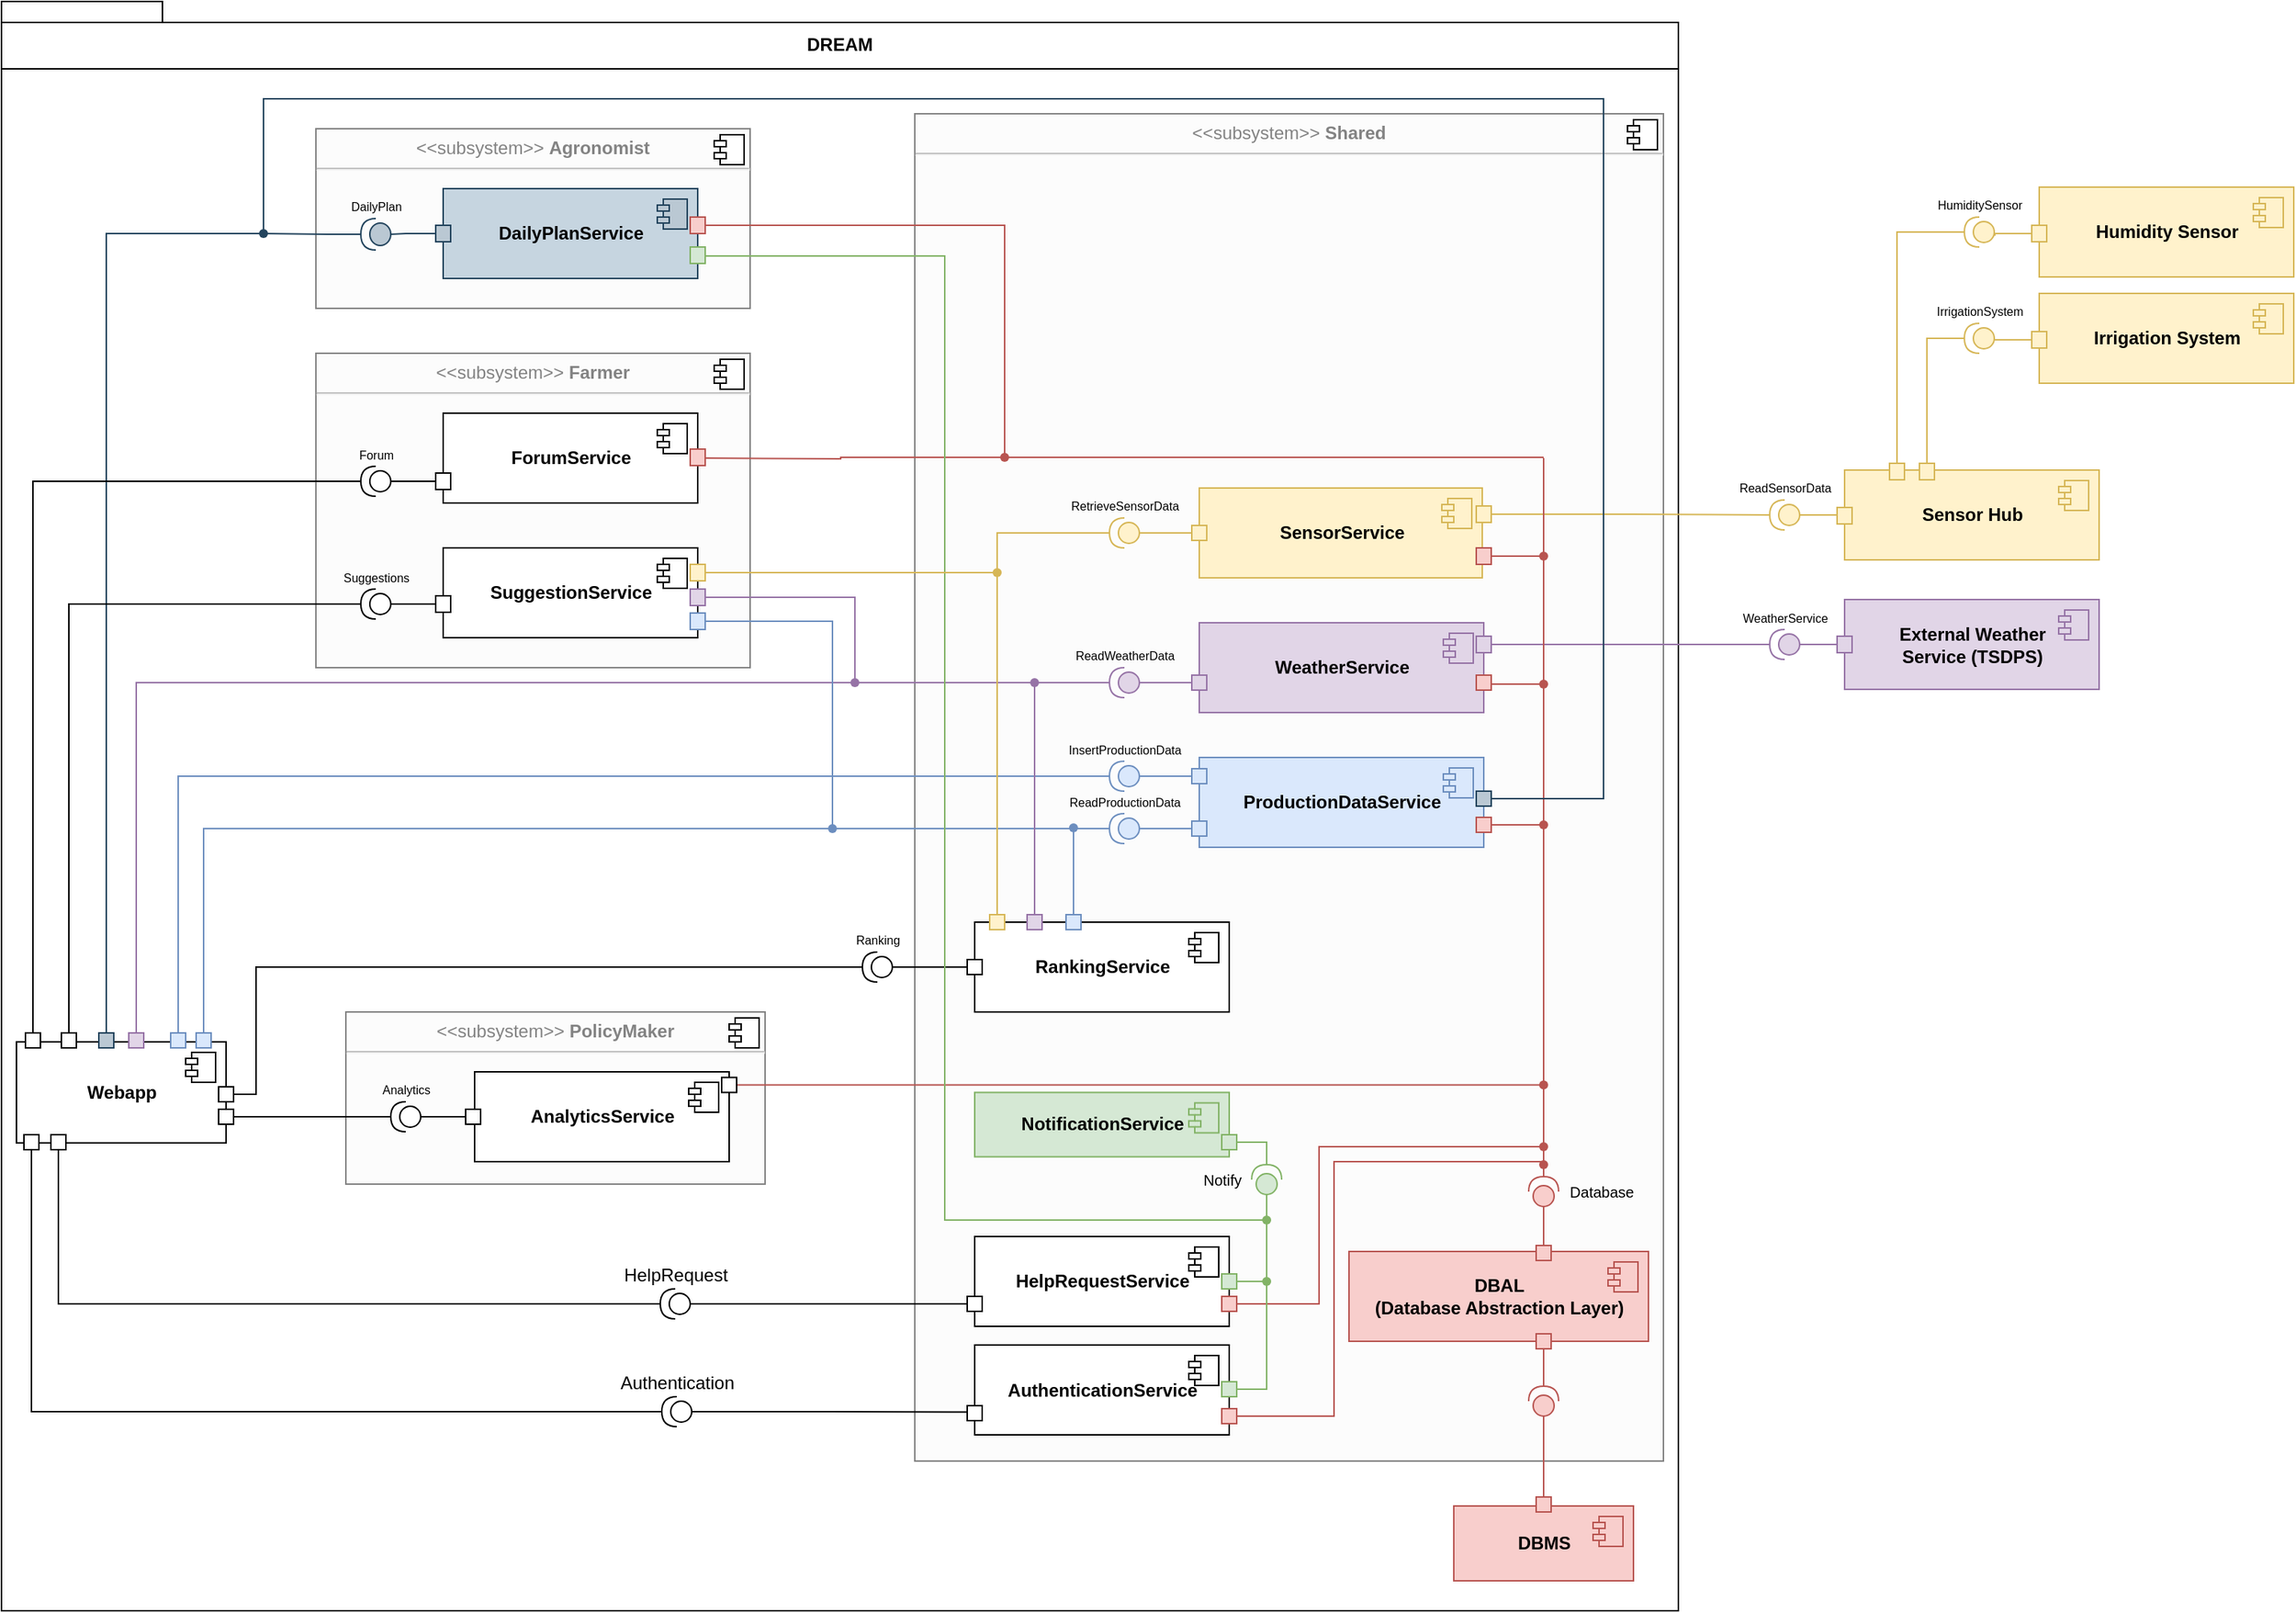 <mxfile version="16.2.4" type="device"><diagram id="S5j51xAdVbjpTr77IiWb" name="Page-1"><mxGraphModel dx="1925" dy="1922" grid="1" gridSize="10" guides="1" tooltips="1" connect="1" arrows="1" fold="1" page="1" pageScale="1" pageWidth="1169" pageHeight="827" math="0" shadow="0"><root><mxCell id="0"/><mxCell id="1" parent="0"/><mxCell id="C0oV7mkN-JUFR7dZnlKH-28" value="" style="shape=folder;fontStyle=1;spacingTop=10;tabWidth=40;tabHeight=14;tabPosition=left;html=1;" parent="1" vertex="1"><mxGeometry x="30" y="-275" width="1120" height="1075" as="geometry"/></mxCell><mxCell id="C0oV7mkN-JUFR7dZnlKH-3" value="&lt;b&gt;DBMS&lt;/b&gt;" style="html=1;dropTarget=0;fillColor=#f8cecc;strokeColor=#b85450;" parent="1" vertex="1"><mxGeometry x="1000" y="730" width="120" height="50" as="geometry"/></mxCell><mxCell id="C0oV7mkN-JUFR7dZnlKH-4" value="" style="shape=module;jettyWidth=8;jettyHeight=4;fillColor=#f8cecc;strokeColor=#b85450;" parent="C0oV7mkN-JUFR7dZnlKH-3" vertex="1"><mxGeometry x="1" width="20" height="20" relative="1" as="geometry"><mxPoint x="-27" y="7" as="offset"/></mxGeometry></mxCell><mxCell id="C0oV7mkN-JUFR7dZnlKH-38" value="&lt;p style=&quot;margin: 0px ; margin-top: 6px ; text-align: center&quot;&gt;&amp;lt;&amp;lt;subsystem&amp;gt;&amp;gt; &lt;b&gt;Shared&lt;/b&gt;&lt;/p&gt;&lt;hr&gt;&lt;p style=&quot;margin: 0px ; margin-left: 8px&quot;&gt;&lt;br&gt;&lt;/p&gt;" style="align=left;overflow=fill;html=1;dropTarget=0;labelBorderColor=none;textOpacity=60;fillColor=#FCFCFC;fontColor=#333333;strokeColor=#666666;opacity=80;" parent="1" vertex="1"><mxGeometry x="640" y="-200" width="500" height="900" as="geometry"/></mxCell><mxCell id="C0oV7mkN-JUFR7dZnlKH-39" value="" style="shape=component;jettyWidth=8;jettyHeight=4;" parent="C0oV7mkN-JUFR7dZnlKH-38" vertex="1"><mxGeometry x="1" width="20" height="20" relative="1" as="geometry"><mxPoint x="-24" y="4" as="offset"/></mxGeometry></mxCell><mxCell id="C0oV7mkN-JUFR7dZnlKH-30" value="DREAM" style="text;align=center;fontStyle=1;verticalAlign=middle;spacingLeft=3;spacingRight=3;strokeColor=none;rotatable=0;points=[[0,0.5],[1,0.5]];portConstraint=eastwest;" parent="1" vertex="1"><mxGeometry x="30" y="-260" width="1120" height="26" as="geometry"/></mxCell><mxCell id="C0oV7mkN-JUFR7dZnlKH-31" value="" style="line;strokeWidth=1;fillColor=none;align=left;verticalAlign=middle;spacingTop=-1;spacingLeft=3;spacingRight=3;rotatable=0;labelPosition=right;points=[];portConstraint=eastwest;" parent="1" vertex="1"><mxGeometry x="30" y="-234" width="1120" height="8" as="geometry"/></mxCell><mxCell id="C0oV7mkN-JUFR7dZnlKH-32" value="&lt;p style=&quot;margin: 0px ; margin-top: 6px ; text-align: center&quot;&gt;&amp;lt;&amp;lt;subsystem&amp;gt;&amp;gt; &lt;b&gt;Agronomist&lt;/b&gt;&lt;/p&gt;&lt;hr&gt;&lt;p style=&quot;margin: 0px ; margin-left: 8px&quot;&gt;&lt;br&gt;&lt;/p&gt;" style="align=left;overflow=fill;html=1;dropTarget=0;labelBorderColor=none;textOpacity=60;fillColor=#FCFCFC;fontColor=#333333;strokeColor=#666666;opacity=80;" parent="1" vertex="1"><mxGeometry x="240" y="-190" width="290" height="120" as="geometry"/></mxCell><mxCell id="C0oV7mkN-JUFR7dZnlKH-33" value="" style="shape=component;jettyWidth=8;jettyHeight=4;" parent="C0oV7mkN-JUFR7dZnlKH-32" vertex="1"><mxGeometry x="1" width="20" height="20" relative="1" as="geometry"><mxPoint x="-24" y="4" as="offset"/></mxGeometry></mxCell><mxCell id="C0oV7mkN-JUFR7dZnlKH-36" value="&lt;p style=&quot;margin: 0px ; margin-top: 6px ; text-align: center&quot;&gt;&amp;lt;&amp;lt;subsystem&amp;gt;&amp;gt; &lt;b&gt;PolicyMaker&lt;/b&gt;&lt;/p&gt;&lt;hr&gt;&lt;p style=&quot;margin: 0px ; margin-left: 8px&quot;&gt;&lt;br&gt;&lt;/p&gt;" style="align=left;overflow=fill;html=1;dropTarget=0;labelBorderColor=none;textOpacity=60;fillColor=#FCFCFC;fontColor=#333333;strokeColor=#666666;opacity=80;" parent="1" vertex="1"><mxGeometry x="260" y="400" width="280" height="115" as="geometry"/></mxCell><mxCell id="C0oV7mkN-JUFR7dZnlKH-37" value="" style="shape=component;jettyWidth=8;jettyHeight=4;" parent="C0oV7mkN-JUFR7dZnlKH-36" vertex="1"><mxGeometry x="1" width="20" height="20" relative="1" as="geometry"><mxPoint x="-24" y="4" as="offset"/></mxGeometry></mxCell><mxCell id="C0oV7mkN-JUFR7dZnlKH-21" value="&lt;b&gt;AuthenticationService&lt;br&gt;&lt;/b&gt;" style="html=1;dropTarget=0;" parent="1" vertex="1"><mxGeometry x="680" y="622.5" width="170" height="60" as="geometry"/></mxCell><mxCell id="C0oV7mkN-JUFR7dZnlKH-22" value="" style="shape=module;jettyWidth=8;jettyHeight=4;" parent="C0oV7mkN-JUFR7dZnlKH-21" vertex="1"><mxGeometry x="1" width="20" height="20" relative="1" as="geometry"><mxPoint x="-27" y="7" as="offset"/></mxGeometry></mxCell><mxCell id="C0oV7mkN-JUFR7dZnlKH-19" value="&lt;b&gt;HelpRequestService&lt;br&gt;&lt;/b&gt;" style="html=1;dropTarget=0;" parent="1" vertex="1"><mxGeometry x="680" y="550" width="170" height="60" as="geometry"/></mxCell><mxCell id="C0oV7mkN-JUFR7dZnlKH-20" value="" style="shape=module;jettyWidth=8;jettyHeight=4;" parent="C0oV7mkN-JUFR7dZnlKH-19" vertex="1"><mxGeometry x="1" width="20" height="20" relative="1" as="geometry"><mxPoint x="-27" y="7" as="offset"/></mxGeometry></mxCell><mxCell id="C0oV7mkN-JUFR7dZnlKH-11" value="&lt;b&gt;WeatherService&lt;br&gt;&lt;/b&gt;" style="html=1;dropTarget=0;fillColor=#e1d5e7;strokeColor=#9673a6;" parent="1" vertex="1"><mxGeometry x="830" y="140" width="190" height="60" as="geometry"/></mxCell><mxCell id="C0oV7mkN-JUFR7dZnlKH-12" value="" style="shape=module;jettyWidth=8;jettyHeight=4;fillColor=#e1d5e7;strokeColor=#9673a6;" parent="C0oV7mkN-JUFR7dZnlKH-11" vertex="1"><mxGeometry x="1" width="20" height="20" relative="1" as="geometry"><mxPoint x="-27" y="7" as="offset"/></mxGeometry></mxCell><mxCell id="C0oV7mkN-JUFR7dZnlKH-15" value="&lt;b&gt;ProductionDataService&lt;br&gt;&lt;/b&gt;" style="html=1;dropTarget=0;fillColor=#dae8fc;strokeColor=#6c8ebf;" parent="1" vertex="1"><mxGeometry x="830" y="230" width="190" height="60" as="geometry"/></mxCell><mxCell id="C0oV7mkN-JUFR7dZnlKH-16" value="" style="shape=module;jettyWidth=8;jettyHeight=4;fillColor=#dae8fc;strokeColor=#6c8ebf;" parent="C0oV7mkN-JUFR7dZnlKH-15" vertex="1"><mxGeometry x="1" width="20" height="20" relative="1" as="geometry"><mxPoint x="-27" y="7" as="offset"/></mxGeometry></mxCell><mxCell id="iA2wC1fMVc_W8KYmZfJr-67" style="edgeStyle=orthogonalEdgeStyle;rounded=0;orthogonalLoop=1;jettySize=auto;html=1;exitX=0;exitY=0.5;exitDx=0;exitDy=0;entryX=0;entryY=0.5;entryDx=0;entryDy=0;entryPerimeter=0;endArrow=none;endFill=0;startArrow=none;fillColor=#fff2cc;strokeColor=#d6b656;" parent="1" source="iA2wC1fMVc_W8KYmZfJr-86" target="iA2wC1fMVc_W8KYmZfJr-66" edge="1"><mxGeometry relative="1" as="geometry"/></mxCell><mxCell id="C0oV7mkN-JUFR7dZnlKH-25" value="&lt;b&gt;SensorService&lt;br&gt;&lt;/b&gt;" style="html=1;dropTarget=0;fillColor=#fff2cc;strokeColor=#d6b656;" parent="1" vertex="1"><mxGeometry x="830" y="50" width="189" height="60" as="geometry"/></mxCell><mxCell id="C0oV7mkN-JUFR7dZnlKH-26" value="" style="shape=module;jettyWidth=8;jettyHeight=4;fillColor=#fff2cc;strokeColor=#d6b656;" parent="C0oV7mkN-JUFR7dZnlKH-25" vertex="1"><mxGeometry x="1" width="20" height="20" relative="1" as="geometry"><mxPoint x="-27" y="7" as="offset"/></mxGeometry></mxCell><mxCell id="C0oV7mkN-JUFR7dZnlKH-9" value="&lt;b&gt;DailyPlanService&lt;br&gt;&lt;/b&gt;" style="html=1;dropTarget=0;fillColor=#C6D5E0;strokeColor=#23445d;" parent="1" vertex="1"><mxGeometry x="325" y="-150" width="170" height="60" as="geometry"/></mxCell><mxCell id="C0oV7mkN-JUFR7dZnlKH-10" value="" style="shape=module;jettyWidth=8;jettyHeight=4;fillColor=#bac8d3;strokeColor=#23445d;" parent="C0oV7mkN-JUFR7dZnlKH-9" vertex="1"><mxGeometry x="1" width="20" height="20" relative="1" as="geometry"><mxPoint x="-27" y="7" as="offset"/></mxGeometry></mxCell><mxCell id="C0oV7mkN-JUFR7dZnlKH-13" value="&lt;b&gt;RankingService&lt;br&gt;&lt;/b&gt;" style="html=1;dropTarget=0;fillColor=default;" parent="1" vertex="1"><mxGeometry x="680" y="340" width="170" height="60" as="geometry"/></mxCell><mxCell id="C0oV7mkN-JUFR7dZnlKH-14" value="" style="shape=module;jettyWidth=8;jettyHeight=4;" parent="C0oV7mkN-JUFR7dZnlKH-13" vertex="1"><mxGeometry x="1" width="20" height="20" relative="1" as="geometry"><mxPoint x="-27" y="7" as="offset"/></mxGeometry></mxCell><mxCell id="C0oV7mkN-JUFR7dZnlKH-44" value="&lt;p style=&quot;margin: 0px ; margin-top: 6px ; text-align: center&quot;&gt;&amp;lt;&amp;lt;subsystem&amp;gt;&amp;gt; &lt;b&gt;Farmer&lt;/b&gt;&lt;/p&gt;&lt;hr&gt;&lt;p style=&quot;margin: 0px ; margin-left: 8px&quot;&gt;&lt;br&gt;&lt;/p&gt;" style="align=left;overflow=fill;html=1;dropTarget=0;labelBorderColor=none;textOpacity=60;fillColor=#FCFCFC;fontColor=#333333;strokeColor=#666666;opacity=80;" parent="1" vertex="1"><mxGeometry x="240" y="-40" width="290" height="210" as="geometry"/></mxCell><mxCell id="C0oV7mkN-JUFR7dZnlKH-45" value="" style="shape=component;jettyWidth=8;jettyHeight=4;" parent="C0oV7mkN-JUFR7dZnlKH-44" vertex="1"><mxGeometry x="1" width="20" height="20" relative="1" as="geometry"><mxPoint x="-24" y="4" as="offset"/></mxGeometry></mxCell><mxCell id="C0oV7mkN-JUFR7dZnlKH-46" value="&lt;b&gt;AnalyticsService&lt;br&gt;&lt;/b&gt;" style="html=1;dropTarget=0;" parent="1" vertex="1"><mxGeometry x="346" y="440" width="170" height="60" as="geometry"/></mxCell><mxCell id="C0oV7mkN-JUFR7dZnlKH-47" value="" style="shape=module;jettyWidth=8;jettyHeight=4;" parent="C0oV7mkN-JUFR7dZnlKH-46" vertex="1"><mxGeometry x="1" width="20" height="20" relative="1" as="geometry"><mxPoint x="-27" y="7" as="offset"/></mxGeometry></mxCell><mxCell id="C0oV7mkN-JUFR7dZnlKH-17" value="&lt;b&gt;ForumService&lt;br&gt;&lt;/b&gt;" style="html=1;dropTarget=0;" parent="1" vertex="1"><mxGeometry x="325" width="170" height="60" as="geometry"/></mxCell><mxCell id="C0oV7mkN-JUFR7dZnlKH-18" value="" style="shape=module;jettyWidth=8;jettyHeight=4;" parent="C0oV7mkN-JUFR7dZnlKH-17" vertex="1"><mxGeometry x="1" width="20" height="20" relative="1" as="geometry"><mxPoint x="-27" y="7" as="offset"/></mxGeometry></mxCell><mxCell id="C0oV7mkN-JUFR7dZnlKH-60" value="&lt;b&gt;DBAL&lt;br&gt;(Database Abstraction Layer)&lt;br&gt;&lt;/b&gt;" style="html=1;dropTarget=0;fillColor=#f8cecc;strokeColor=#b85450;" parent="1" vertex="1"><mxGeometry x="930" y="560" width="200" height="60" as="geometry"/></mxCell><mxCell id="C0oV7mkN-JUFR7dZnlKH-61" value="" style="shape=module;jettyWidth=8;jettyHeight=4;fillColor=#f8cecc;strokeColor=#b85450;" parent="C0oV7mkN-JUFR7dZnlKH-60" vertex="1"><mxGeometry x="1" width="20" height="20" relative="1" as="geometry"><mxPoint x="-27" y="7" as="offset"/></mxGeometry></mxCell><mxCell id="byyjwbNV_JOO1DBtSHT9-14" style="edgeStyle=orthogonalEdgeStyle;rounded=0;orthogonalLoop=1;jettySize=auto;html=1;exitX=1;exitY=0.5;exitDx=0;exitDy=0;exitPerimeter=0;entryX=0.5;entryY=1;entryDx=0;entryDy=0;endArrow=none;endFill=0;fillColor=#f8cecc;strokeColor=#b85450;" parent="1" source="C0oV7mkN-JUFR7dZnlKH-65" target="byyjwbNV_JOO1DBtSHT9-13" edge="1"><mxGeometry relative="1" as="geometry"/></mxCell><mxCell id="byyjwbNV_JOO1DBtSHT9-17" style="edgeStyle=orthogonalEdgeStyle;rounded=0;orthogonalLoop=1;jettySize=auto;html=1;exitX=0;exitY=0.5;exitDx=0;exitDy=0;exitPerimeter=0;entryX=0.5;entryY=0;entryDx=0;entryDy=0;endArrow=none;endFill=0;fillColor=#f8cecc;strokeColor=#b85450;" parent="1" source="C0oV7mkN-JUFR7dZnlKH-65" target="byyjwbNV_JOO1DBtSHT9-16" edge="1"><mxGeometry relative="1" as="geometry"/></mxCell><mxCell id="C0oV7mkN-JUFR7dZnlKH-65" value="" style="shape=providedRequiredInterface;html=1;verticalLabelPosition=bottom;sketch=0;rotation=-90;fillColor=#f8cecc;strokeColor=#b85450;" parent="1" vertex="1"><mxGeometry x="1050" y="650" width="20" height="20" as="geometry"/></mxCell><mxCell id="byyjwbNV_JOO1DBtSHT9-8" style="edgeStyle=orthogonalEdgeStyle;rounded=0;orthogonalLoop=1;jettySize=auto;html=1;exitX=1;exitY=0.5;exitDx=0;exitDy=0;exitPerimeter=0;entryX=1;entryY=0.5;entryDx=0;entryDy=0;endArrow=none;endFill=0;fillColor=#f8cecc;strokeColor=#b85450;" parent="1" source="C0oV7mkN-JUFR7dZnlKH-78" target="byyjwbNV_JOO1DBtSHT9-5" edge="1"><mxGeometry relative="1" as="geometry"/></mxCell><mxCell id="byyjwbNV_JOO1DBtSHT9-9" style="edgeStyle=orthogonalEdgeStyle;rounded=0;orthogonalLoop=1;jettySize=auto;html=1;exitDx=0;exitDy=0;exitPerimeter=0;entryX=1;entryY=0.5;entryDx=0;entryDy=0;endArrow=none;endFill=0;startArrow=none;fillColor=#f8cecc;strokeColor=#b85450;" parent="1" source="iA2wC1fMVc_W8KYmZfJr-27" target="byyjwbNV_JOO1DBtSHT9-6" edge="1"><mxGeometry relative="1" as="geometry"/></mxCell><mxCell id="byyjwbNV_JOO1DBtSHT9-11" style="edgeStyle=orthogonalEdgeStyle;rounded=0;orthogonalLoop=1;jettySize=auto;html=1;exitX=1;exitY=0.5;exitDx=0;exitDy=0;exitPerimeter=0;entryX=1;entryY=0.5;entryDx=0;entryDy=0;endArrow=none;endFill=0;fillColor=#f8cecc;strokeColor=#b85450;" parent="1" source="C0oV7mkN-JUFR7dZnlKH-78" target="byyjwbNV_JOO1DBtSHT9-10" edge="1"><mxGeometry relative="1" as="geometry"><Array as="points"><mxPoint x="1060" y="500"/><mxPoint x="920" y="500"/><mxPoint x="920" y="670"/></Array></mxGeometry></mxCell><mxCell id="byyjwbNV_JOO1DBtSHT9-44" style="edgeStyle=orthogonalEdgeStyle;rounded=0;orthogonalLoop=1;jettySize=auto;html=1;exitX=1;exitY=0.5;exitDx=0;exitDy=0;exitPerimeter=0;entryX=1;entryY=0.5;entryDx=0;entryDy=0;endArrow=none;endFill=0;fillColor=#f8cecc;strokeColor=#b85450;" parent="1" source="C0oV7mkN-JUFR7dZnlKH-78" target="byyjwbNV_JOO1DBtSHT9-42" edge="1"><mxGeometry relative="1" as="geometry"><Array as="points"><mxPoint x="1060" y="490"/><mxPoint x="910" y="490"/><mxPoint x="910" y="595"/></Array></mxGeometry></mxCell><mxCell id="byyjwbNV_JOO1DBtSHT9-54" style="edgeStyle=orthogonalEdgeStyle;rounded=0;orthogonalLoop=1;jettySize=auto;html=1;exitDx=0;exitDy=0;exitPerimeter=0;entryX=1;entryY=0.5;entryDx=0;entryDy=0;endArrow=none;endFill=0;startArrow=none;fillColor=#f8cecc;strokeColor=#b85450;" parent="1" source="iA2wC1fMVc_W8KYmZfJr-31" target="byyjwbNV_JOO1DBtSHT9-43" edge="1"><mxGeometry relative="1" as="geometry"/></mxCell><mxCell id="C0oV7mkN-JUFR7dZnlKH-78" value="&lt;font style=&quot;font-size: 10px&quot;&gt;&amp;nbsp; Database&lt;/font&gt;" style="shape=providedRequiredInterface;html=1;verticalLabelPosition=middle;sketch=0;rotation=0;direction=north;labelPosition=right;align=left;verticalAlign=middle;fillColor=#f8cecc;strokeColor=#b85450;" parent="1" vertex="1"><mxGeometry x="1050" y="510" width="20" height="20" as="geometry"/></mxCell><mxCell id="byyjwbNV_JOO1DBtSHT9-80" style="edgeStyle=orthogonalEdgeStyle;rounded=0;orthogonalLoop=1;jettySize=auto;html=1;exitX=0;exitY=0.5;exitDx=0;exitDy=0;exitPerimeter=0;endArrow=none;endFill=0;" parent="1" source="C0oV7mkN-JUFR7dZnlKH-100" edge="1"><mxGeometry relative="1" as="geometry"><mxPoint x="675.126" y="667.248" as="targetPoint"/></mxGeometry></mxCell><mxCell id="byyjwbNV_JOO1DBtSHT9-81" style="edgeStyle=orthogonalEdgeStyle;rounded=0;orthogonalLoop=1;jettySize=auto;html=1;exitX=1;exitY=0.5;exitDx=0;exitDy=0;exitPerimeter=0;entryX=0.5;entryY=1;entryDx=0;entryDy=0;endArrow=none;endFill=0;" parent="1" source="C0oV7mkN-JUFR7dZnlKH-100" target="byyjwbNV_JOO1DBtSHT9-21" edge="1"><mxGeometry relative="1" as="geometry"/></mxCell><mxCell id="C0oV7mkN-JUFR7dZnlKH-100" value="Authentication" style="shape=providedRequiredInterface;html=1;verticalLabelPosition=top;sketch=0;rotation=0;labelPosition=center;align=center;verticalAlign=bottom;horizontal=1;direction=west;" parent="1" vertex="1"><mxGeometry x="471" y="657" width="20" height="20" as="geometry"/></mxCell><mxCell id="C0oV7mkN-JUFR7dZnlKH-102" value="&lt;b&gt;Webapp&lt;/b&gt;" style="html=1;dropTarget=0;" parent="1" vertex="1"><mxGeometry x="40" y="420" width="140" height="67.5" as="geometry"/></mxCell><mxCell id="C0oV7mkN-JUFR7dZnlKH-103" value="" style="shape=module;jettyWidth=8;jettyHeight=4;" parent="C0oV7mkN-JUFR7dZnlKH-102" vertex="1"><mxGeometry x="1" width="20" height="20" relative="1" as="geometry"><mxPoint x="-27" y="7" as="offset"/></mxGeometry></mxCell><mxCell id="C0oV7mkN-JUFR7dZnlKH-118" value="&lt;font style=&quot;font-size: 8px&quot;&gt;ReadProductionData&lt;br&gt;&lt;/font&gt;" style="shape=providedRequiredInterface;html=1;verticalLabelPosition=top;sketch=0;rotation=0;direction=west;labelPosition=center;align=center;verticalAlign=bottom;fillColor=#dae8fc;strokeColor=#6c8ebf;" parent="1" vertex="1"><mxGeometry x="770" y="267.5" width="20" height="20" as="geometry"/></mxCell><mxCell id="byyjwbNV_JOO1DBtSHT9-28" style="edgeStyle=orthogonalEdgeStyle;rounded=0;orthogonalLoop=1;jettySize=auto;html=1;exitDx=0;exitDy=0;exitPerimeter=0;entryX=0.5;entryY=0;entryDx=0;entryDy=0;endArrow=none;endFill=0;startArrow=none;fillColor=#e1d5e7;strokeColor=#9673a6;" parent="1" source="byyjwbNV_JOO1DBtSHT9-133" target="byyjwbNV_JOO1DBtSHT9-27" edge="1"><mxGeometry relative="1" as="geometry"/></mxCell><mxCell id="C0oV7mkN-JUFR7dZnlKH-125" value="&lt;font style=&quot;font-size: 8px&quot;&gt;ReadWeatherData&lt;br&gt;&lt;/font&gt;" style="shape=providedRequiredInterface;html=1;verticalLabelPosition=top;sketch=0;rotation=0;direction=west;labelPosition=center;align=center;verticalAlign=bottom;fillColor=#e1d5e7;strokeColor=#9673a6;" parent="1" vertex="1"><mxGeometry x="770" y="170" width="20" height="20" as="geometry"/></mxCell><mxCell id="C0oV7mkN-JUFR7dZnlKH-168" style="edgeStyle=orthogonalEdgeStyle;rounded=0;orthogonalLoop=1;jettySize=auto;html=1;exitX=1;exitY=0.5;exitDx=0;exitDy=0;entryX=1;entryY=0.5;entryDx=0;entryDy=0;entryPerimeter=0;fontSize=8;endArrow=none;endFill=0;strokeColor=#b85450;fillColor=#f8cecc;" parent="1" source="C0oV7mkN-JUFR7dZnlKH-167" edge="1"><mxGeometry relative="1" as="geometry"><Array as="points"><mxPoint x="1060" y="448.75"/></Array><mxPoint x="1060" y="478.75" as="targetPoint"/></mxGeometry></mxCell><mxCell id="C0oV7mkN-JUFR7dZnlKH-167" value="" style="rounded=0;whiteSpace=wrap;html=1;fontSize=8;" parent="1" vertex="1"><mxGeometry x="511" y="443.75" width="10" height="10" as="geometry"/></mxCell><mxCell id="byyjwbNV_JOO1DBtSHT9-5" value="" style="rounded=0;whiteSpace=wrap;html=1;fontSize=8;fillColor=#f8cecc;strokeColor=#b85450;" parent="1" vertex="1"><mxGeometry x="1015" y="270" width="10" height="10" as="geometry"/></mxCell><mxCell id="byyjwbNV_JOO1DBtSHT9-6" value="" style="rounded=0;whiteSpace=wrap;html=1;fontSize=8;fillColor=#f8cecc;strokeColor=#b85450;" parent="1" vertex="1"><mxGeometry x="1015" y="175" width="10" height="10" as="geometry"/></mxCell><mxCell id="byyjwbNV_JOO1DBtSHT9-10" value="" style="rounded=0;whiteSpace=wrap;html=1;fontSize=8;fillColor=#f8cecc;strokeColor=#b85450;" parent="1" vertex="1"><mxGeometry x="845" y="665" width="10" height="10" as="geometry"/></mxCell><mxCell id="byyjwbNV_JOO1DBtSHT9-15" style="edgeStyle=orthogonalEdgeStyle;rounded=0;orthogonalLoop=1;jettySize=auto;html=1;exitX=0.5;exitY=0;exitDx=0;exitDy=0;entryX=0;entryY=0.5;entryDx=0;entryDy=0;entryPerimeter=0;endArrow=none;endFill=0;fillColor=#f8cecc;strokeColor=#b85450;" parent="1" source="byyjwbNV_JOO1DBtSHT9-12" target="C0oV7mkN-JUFR7dZnlKH-78" edge="1"><mxGeometry relative="1" as="geometry"/></mxCell><mxCell id="byyjwbNV_JOO1DBtSHT9-12" value="" style="rounded=0;whiteSpace=wrap;html=1;fontSize=8;fillColor=#f8cecc;strokeColor=#b85450;" parent="1" vertex="1"><mxGeometry x="1055" y="556" width="10" height="10" as="geometry"/></mxCell><mxCell id="byyjwbNV_JOO1DBtSHT9-13" value="" style="rounded=0;whiteSpace=wrap;html=1;fontSize=8;fillColor=#f8cecc;strokeColor=#b85450;" parent="1" vertex="1"><mxGeometry x="1055" y="615" width="10" height="10" as="geometry"/></mxCell><mxCell id="byyjwbNV_JOO1DBtSHT9-16" value="" style="rounded=0;whiteSpace=wrap;html=1;fontSize=8;fillColor=#f8cecc;strokeColor=#b85450;" parent="1" vertex="1"><mxGeometry x="1055" y="724" width="10" height="10" as="geometry"/></mxCell><mxCell id="byyjwbNV_JOO1DBtSHT9-18" value="" style="rounded=0;whiteSpace=wrap;html=1;fontSize=8;" parent="1" vertex="1"><mxGeometry x="675" y="663" width="10" height="10" as="geometry"/></mxCell><mxCell id="byyjwbNV_JOO1DBtSHT9-21" value="" style="rounded=0;whiteSpace=wrap;html=1;fontSize=8;" parent="1" vertex="1"><mxGeometry x="45" y="482" width="10" height="10" as="geometry"/></mxCell><mxCell id="byyjwbNV_JOO1DBtSHT9-27" value="" style="rounded=0;whiteSpace=wrap;html=1;fontSize=8;fillColor=#e1d5e7;strokeColor=#9673a6;" parent="1" vertex="1"><mxGeometry x="115" y="414" width="10" height="10" as="geometry"/></mxCell><mxCell id="byyjwbNV_JOO1DBtSHT9-32" style="edgeStyle=orthogonalEdgeStyle;rounded=0;orthogonalLoop=1;jettySize=auto;html=1;exitDx=0;exitDy=0;entryX=1;entryY=0.5;entryDx=0;entryDy=0;entryPerimeter=0;endArrow=none;endFill=0;startArrow=none;fillColor=#dae8fc;strokeColor=#6c8ebf;" parent="1" source="qSLgjulxdE05BXwvoPrZ-2" target="C0oV7mkN-JUFR7dZnlKH-118" edge="1"><mxGeometry relative="1" as="geometry"/></mxCell><mxCell id="byyjwbNV_JOO1DBtSHT9-31" value="" style="rounded=0;whiteSpace=wrap;html=1;fontSize=8;fillColor=#dae8fc;strokeColor=#6c8ebf;" parent="1" vertex="1"><mxGeometry x="160" y="414" width="10" height="10" as="geometry"/></mxCell><mxCell id="byyjwbNV_JOO1DBtSHT9-83" style="edgeStyle=orthogonalEdgeStyle;rounded=0;orthogonalLoop=1;jettySize=auto;html=1;exitX=0;exitY=0.5;exitDx=0;exitDy=0;entryX=0;entryY=0.5;entryDx=0;entryDy=0;entryPerimeter=0;endArrow=none;endFill=0;" parent="1" source="byyjwbNV_JOO1DBtSHT9-39" target="byyjwbNV_JOO1DBtSHT9-82" edge="1"><mxGeometry relative="1" as="geometry"/></mxCell><mxCell id="byyjwbNV_JOO1DBtSHT9-39" value="" style="rounded=0;whiteSpace=wrap;html=1;fontSize=8;" parent="1" vertex="1"><mxGeometry x="675" y="590" width="10" height="10" as="geometry"/></mxCell><mxCell id="byyjwbNV_JOO1DBtSHT9-42" value="" style="rounded=0;whiteSpace=wrap;html=1;fontSize=8;fillColor=#f8cecc;strokeColor=#b85450;" parent="1" vertex="1"><mxGeometry x="845" y="590" width="10" height="10" as="geometry"/></mxCell><mxCell id="byyjwbNV_JOO1DBtSHT9-43" value="" style="rounded=0;whiteSpace=wrap;html=1;fontSize=8;fillColor=#f8cecc;strokeColor=#b85450;" parent="1" vertex="1"><mxGeometry x="1015" y="90" width="10" height="11" as="geometry"/></mxCell><mxCell id="byyjwbNV_JOO1DBtSHT9-114" style="edgeStyle=orthogonalEdgeStyle;rounded=0;orthogonalLoop=1;jettySize=auto;html=1;exitX=0;exitY=0.5;exitDx=0;exitDy=0;entryX=0;entryY=0.5;entryDx=0;entryDy=0;entryPerimeter=0;endArrow=none;endFill=0;fillColor=#dae8fc;strokeColor=#6c8ebf;" parent="1" source="byyjwbNV_JOO1DBtSHT9-59" target="C0oV7mkN-JUFR7dZnlKH-118" edge="1"><mxGeometry relative="1" as="geometry"/></mxCell><mxCell id="byyjwbNV_JOO1DBtSHT9-59" value="" style="rounded=0;whiteSpace=wrap;html=1;fontSize=8;fillColor=#dae8fc;strokeColor=#6c8ebf;" parent="1" vertex="1"><mxGeometry x="825" y="272.5" width="10" height="10" as="geometry"/></mxCell><mxCell id="byyjwbNV_JOO1DBtSHT9-58" value="" style="rounded=0;whiteSpace=wrap;html=1;fontSize=8;fillColor=#e1d5e7;strokeColor=#9673a6;" parent="1" vertex="1"><mxGeometry x="825" y="175" width="10" height="10" as="geometry"/></mxCell><mxCell id="byyjwbNV_JOO1DBtSHT9-63" value="" style="edgeStyle=orthogonalEdgeStyle;rounded=0;orthogonalLoop=1;jettySize=auto;html=1;exitX=0;exitY=0.5;exitDx=0;exitDy=0;exitPerimeter=0;entryX=0;entryY=0.5;entryDx=0;entryDy=0;endArrow=none;endFill=0;fillColor=#e1d5e7;strokeColor=#9673a6;" parent="1" source="C0oV7mkN-JUFR7dZnlKH-125" target="byyjwbNV_JOO1DBtSHT9-58" edge="1"><mxGeometry relative="1" as="geometry"><mxPoint x="745" y="180" as="sourcePoint"/><mxPoint x="830" y="180" as="targetPoint"/></mxGeometry></mxCell><mxCell id="byyjwbNV_JOO1DBtSHT9-116" style="edgeStyle=orthogonalEdgeStyle;rounded=0;orthogonalLoop=1;jettySize=auto;html=1;exitDx=0;exitDy=0;exitPerimeter=0;entryX=0;entryY=0.5;entryDx=0;entryDy=0;endArrow=none;endFill=0;startArrow=none;fillColor=#bac8d3;strokeColor=#23445d;" parent="1" source="nV-plFMIplWAkoA0WN0r-4" target="byyjwbNV_JOO1DBtSHT9-102" edge="1"><mxGeometry relative="1" as="geometry"/></mxCell><mxCell id="byyjwbNV_JOO1DBtSHT9-76" value="&lt;font style=&quot;font-size: 8px&quot;&gt;DailyPlan&lt;br&gt;&lt;/font&gt;" style="shape=providedRequiredInterface;html=1;verticalLabelPosition=top;sketch=0;rotation=0;direction=west;labelPosition=center;align=center;verticalAlign=bottom;fillColor=#bac8d3;strokeColor=#23445d;" parent="1" vertex="1"><mxGeometry x="270" y="-130" width="20" height="21" as="geometry"/></mxCell><mxCell id="byyjwbNV_JOO1DBtSHT9-77" value="" style="rounded=0;whiteSpace=wrap;html=1;fontSize=8;fillColor=#f8cecc;strokeColor=#b85450;" parent="1" vertex="1"><mxGeometry x="490" y="-131" width="10" height="11" as="geometry"/></mxCell><mxCell id="byyjwbNV_JOO1DBtSHT9-84" style="edgeStyle=orthogonalEdgeStyle;rounded=0;orthogonalLoop=1;jettySize=auto;html=1;exitX=1;exitY=0.5;exitDx=0;exitDy=0;exitPerimeter=0;endArrow=none;endFill=0;entryX=0.5;entryY=1;entryDx=0;entryDy=0;" parent="1" source="byyjwbNV_JOO1DBtSHT9-82" target="byyjwbNV_JOO1DBtSHT9-85" edge="1"><mxGeometry relative="1" as="geometry"><mxPoint x="140" y="500" as="targetPoint"/></mxGeometry></mxCell><mxCell id="byyjwbNV_JOO1DBtSHT9-82" value="HelpRequest" style="shape=providedRequiredInterface;html=1;verticalLabelPosition=top;sketch=0;rotation=0;labelPosition=center;align=center;verticalAlign=bottom;horizontal=1;direction=west;" parent="1" vertex="1"><mxGeometry x="470" y="585" width="20" height="20" as="geometry"/></mxCell><mxCell id="byyjwbNV_JOO1DBtSHT9-85" value="" style="rounded=0;whiteSpace=wrap;html=1;fontSize=8;" parent="1" vertex="1"><mxGeometry x="63" y="482" width="10" height="10" as="geometry"/></mxCell><mxCell id="byyjwbNV_JOO1DBtSHT9-96" style="edgeStyle=orthogonalEdgeStyle;rounded=0;orthogonalLoop=1;jettySize=auto;html=1;exitX=1;exitY=0.5;exitDx=0;exitDy=0;exitPerimeter=0;entryX=1;entryY=0.5;entryDx=0;entryDy=0;endArrow=none;endFill=0;" parent="1" source="byyjwbNV_JOO1DBtSHT9-86" target="byyjwbNV_JOO1DBtSHT9-94" edge="1"><mxGeometry relative="1" as="geometry"><Array as="points"><mxPoint x="200" y="370"/><mxPoint x="200" y="455"/></Array></mxGeometry></mxCell><mxCell id="iA2wC1fMVc_W8KYmZfJr-84" style="edgeStyle=orthogonalEdgeStyle;rounded=0;orthogonalLoop=1;jettySize=auto;html=1;exitX=0;exitY=0.5;exitDx=0;exitDy=0;exitPerimeter=0;entryX=0;entryY=0.5;entryDx=0;entryDy=0;endArrow=none;endFill=0;" parent="1" source="byyjwbNV_JOO1DBtSHT9-86" target="iA2wC1fMVc_W8KYmZfJr-82" edge="1"><mxGeometry relative="1" as="geometry"/></mxCell><mxCell id="byyjwbNV_JOO1DBtSHT9-86" value="&lt;font style=&quot;font-size: 8px&quot;&gt;Ranking&lt;br&gt;&lt;/font&gt;" style="shape=providedRequiredInterface;html=1;verticalLabelPosition=top;sketch=0;rotation=0;direction=west;labelPosition=center;align=center;verticalAlign=bottom;" parent="1" vertex="1"><mxGeometry x="605" y="360" width="20" height="20" as="geometry"/></mxCell><mxCell id="byyjwbNV_JOO1DBtSHT9-89" value="" style="rounded=0;whiteSpace=wrap;html=1;fontSize=8;" parent="1" vertex="1"><mxGeometry x="340" y="465" width="10" height="10" as="geometry"/></mxCell><mxCell id="byyjwbNV_JOO1DBtSHT9-93" style="edgeStyle=orthogonalEdgeStyle;rounded=0;orthogonalLoop=1;jettySize=auto;html=1;exitX=0;exitY=0.5;exitDx=0;exitDy=0;exitPerimeter=0;entryX=0;entryY=0.5;entryDx=0;entryDy=0;endArrow=none;endFill=0;" parent="1" source="byyjwbNV_JOO1DBtSHT9-92" target="byyjwbNV_JOO1DBtSHT9-89" edge="1"><mxGeometry relative="1" as="geometry"/></mxCell><mxCell id="byyjwbNV_JOO1DBtSHT9-97" style="edgeStyle=orthogonalEdgeStyle;rounded=0;orthogonalLoop=1;jettySize=auto;html=1;exitX=1;exitY=0.5;exitDx=0;exitDy=0;exitPerimeter=0;entryX=1;entryY=0.5;entryDx=0;entryDy=0;endArrow=none;endFill=0;" parent="1" source="byyjwbNV_JOO1DBtSHT9-92" target="byyjwbNV_JOO1DBtSHT9-95" edge="1"><mxGeometry relative="1" as="geometry"/></mxCell><mxCell id="byyjwbNV_JOO1DBtSHT9-92" value="&lt;font style=&quot;font-size: 8px&quot;&gt;Analytics&lt;br&gt;&lt;/font&gt;" style="shape=providedRequiredInterface;html=1;verticalLabelPosition=top;sketch=0;rotation=0;direction=west;labelPosition=center;align=center;verticalAlign=bottom;" parent="1" vertex="1"><mxGeometry x="290" y="460" width="20" height="20" as="geometry"/></mxCell><mxCell id="byyjwbNV_JOO1DBtSHT9-94" value="" style="rounded=0;whiteSpace=wrap;html=1;fontSize=8;" parent="1" vertex="1"><mxGeometry x="175" y="450" width="10" height="10" as="geometry"/></mxCell><mxCell id="byyjwbNV_JOO1DBtSHT9-95" value="" style="rounded=0;whiteSpace=wrap;html=1;fontSize=8;" parent="1" vertex="1"><mxGeometry x="175" y="465" width="10" height="10" as="geometry"/></mxCell><mxCell id="byyjwbNV_JOO1DBtSHT9-101" style="edgeStyle=orthogonalEdgeStyle;rounded=0;orthogonalLoop=1;jettySize=auto;html=1;exitX=0;exitY=0.5;exitDx=0;exitDy=0;endArrow=none;endFill=0;fillColor=#bac8d3;strokeColor=#23445d;" parent="1" source="byyjwbNV_JOO1DBtSHT9-100" target="byyjwbNV_JOO1DBtSHT9-76" edge="1"><mxGeometry relative="1" as="geometry"/></mxCell><mxCell id="byyjwbNV_JOO1DBtSHT9-100" value="" style="rounded=0;whiteSpace=wrap;html=1;fontSize=8;fillColor=#bac8d3;strokeColor=#23445d;" parent="1" vertex="1"><mxGeometry x="320" y="-125.5" width="10" height="11" as="geometry"/></mxCell><mxCell id="byyjwbNV_JOO1DBtSHT9-102" value="" style="rounded=0;whiteSpace=wrap;html=1;fontSize=8;direction=south;fillColor=#bac8d3;strokeColor=#23445d;" parent="1" vertex="1"><mxGeometry x="95" y="414" width="10" height="10" as="geometry"/></mxCell><mxCell id="byyjwbNV_JOO1DBtSHT9-105" value="" style="rounded=0;whiteSpace=wrap;html=1;fontSize=8;fillColor=#f8cecc;strokeColor=#b85450;" parent="1" vertex="1"><mxGeometry x="490" y="24" width="10" height="11" as="geometry"/></mxCell><mxCell id="byyjwbNV_JOO1DBtSHT9-111" style="edgeStyle=orthogonalEdgeStyle;rounded=0;orthogonalLoop=1;jettySize=auto;html=1;exitX=0;exitY=0.5;exitDx=0;exitDy=0;entryX=0;entryY=0.5;entryDx=0;entryDy=0;entryPerimeter=0;endArrow=none;endFill=0;" parent="1" source="byyjwbNV_JOO1DBtSHT9-107" target="byyjwbNV_JOO1DBtSHT9-108" edge="1"><mxGeometry relative="1" as="geometry"/></mxCell><mxCell id="byyjwbNV_JOO1DBtSHT9-107" value="" style="rounded=0;whiteSpace=wrap;html=1;fontSize=8;" parent="1" vertex="1"><mxGeometry x="320" y="40" width="10" height="11" as="geometry"/></mxCell><mxCell id="byyjwbNV_JOO1DBtSHT9-113" style="edgeStyle=orthogonalEdgeStyle;rounded=0;orthogonalLoop=1;jettySize=auto;html=1;exitX=1;exitY=0.5;exitDx=0;exitDy=0;exitPerimeter=0;entryX=0.5;entryY=0;entryDx=0;entryDy=0;endArrow=none;endFill=0;" parent="1" source="byyjwbNV_JOO1DBtSHT9-108" target="byyjwbNV_JOO1DBtSHT9-112" edge="1"><mxGeometry relative="1" as="geometry"/></mxCell><mxCell id="byyjwbNV_JOO1DBtSHT9-108" value="&lt;font style=&quot;font-size: 8px&quot;&gt;Forum&lt;br&gt;&lt;/font&gt;" style="shape=providedRequiredInterface;html=1;verticalLabelPosition=top;sketch=0;rotation=0;direction=west;labelPosition=center;align=center;verticalAlign=bottom;" parent="1" vertex="1"><mxGeometry x="270" y="35.5" width="20" height="20" as="geometry"/></mxCell><mxCell id="byyjwbNV_JOO1DBtSHT9-112" value="" style="rounded=0;whiteSpace=wrap;html=1;fontSize=8;" parent="1" vertex="1"><mxGeometry x="46" y="414" width="10" height="10" as="geometry"/></mxCell><mxCell id="byyjwbNV_JOO1DBtSHT9-118" value="" style="rounded=0;whiteSpace=wrap;html=1;fontSize=8;fillColor=#dae8fc;strokeColor=#6c8ebf;" parent="1" vertex="1"><mxGeometry x="825" y="237.5" width="10" height="10" as="geometry"/></mxCell><mxCell id="byyjwbNV_JOO1DBtSHT9-120" style="edgeStyle=orthogonalEdgeStyle;rounded=0;orthogonalLoop=1;jettySize=auto;html=1;exitX=0;exitY=0.5;exitDx=0;exitDy=0;exitPerimeter=0;entryX=0;entryY=0.5;entryDx=0;entryDy=0;endArrow=none;endFill=0;fillColor=#dae8fc;strokeColor=#6c8ebf;" parent="1" source="byyjwbNV_JOO1DBtSHT9-119" target="byyjwbNV_JOO1DBtSHT9-118" edge="1"><mxGeometry relative="1" as="geometry"/></mxCell><mxCell id="byyjwbNV_JOO1DBtSHT9-124" style="edgeStyle=orthogonalEdgeStyle;rounded=0;orthogonalLoop=1;jettySize=auto;html=1;exitX=1;exitY=0.5;exitDx=0;exitDy=0;exitPerimeter=0;entryX=0.5;entryY=0;entryDx=0;entryDy=0;endArrow=none;endFill=0;fillColor=#dae8fc;strokeColor=#6c8ebf;" parent="1" source="byyjwbNV_JOO1DBtSHT9-119" target="byyjwbNV_JOO1DBtSHT9-123" edge="1"><mxGeometry relative="1" as="geometry"/></mxCell><mxCell id="byyjwbNV_JOO1DBtSHT9-119" value="&lt;font style=&quot;font-size: 8px&quot;&gt;InsertProductionData&lt;br&gt;&lt;/font&gt;" style="shape=providedRequiredInterface;html=1;verticalLabelPosition=top;sketch=0;rotation=0;direction=west;labelPosition=center;align=center;verticalAlign=bottom;fillColor=#dae8fc;strokeColor=#6c8ebf;" parent="1" vertex="1"><mxGeometry x="770" y="232.5" width="20" height="20" as="geometry"/></mxCell><mxCell id="byyjwbNV_JOO1DBtSHT9-123" value="" style="rounded=0;whiteSpace=wrap;html=1;fontSize=8;fillColor=#dae8fc;strokeColor=#6c8ebf;" parent="1" vertex="1"><mxGeometry x="143" y="414" width="10" height="10" as="geometry"/></mxCell><mxCell id="iA2wC1fMVc_W8KYmZfJr-8" style="edgeStyle=orthogonalEdgeStyle;rounded=0;orthogonalLoop=1;jettySize=auto;html=1;exitX=0;exitY=0.5;exitDx=0;exitDy=0;entryX=0;entryY=0.5;entryDx=0;entryDy=0;entryPerimeter=0;endArrow=none;endFill=0;fillColor=#fff2cc;strokeColor=#d6b656;" parent="1" source="iA2wC1fMVc_W8KYmZfJr-2" target="iA2wC1fMVc_W8KYmZfJr-6" edge="1"><mxGeometry relative="1" as="geometry"/></mxCell><mxCell id="iA2wC1fMVc_W8KYmZfJr-2" value="&lt;b&gt;Sensor Hub&lt;br&gt;&lt;/b&gt;" style="html=1;dropTarget=0;fillColor=#fff2cc;strokeColor=#d6b656;" parent="1" vertex="1"><mxGeometry x="1261" y="38" width="170" height="60" as="geometry"/></mxCell><mxCell id="iA2wC1fMVc_W8KYmZfJr-3" value="" style="shape=module;jettyWidth=8;jettyHeight=4;fillColor=#fff2cc;strokeColor=#d6b656;" parent="iA2wC1fMVc_W8KYmZfJr-2" vertex="1"><mxGeometry x="1" width="20" height="20" relative="1" as="geometry"><mxPoint x="-27" y="7" as="offset"/></mxGeometry></mxCell><mxCell id="iA2wC1fMVc_W8KYmZfJr-6" value="&lt;font style=&quot;font-size: 8px&quot;&gt;ReadSensorData&lt;br&gt;&lt;/font&gt;" style="shape=providedRequiredInterface;html=1;verticalLabelPosition=top;sketch=0;rotation=0;direction=west;labelPosition=center;align=center;verticalAlign=bottom;fillColor=#fff2cc;strokeColor=#d6b656;" parent="1" vertex="1"><mxGeometry x="1211" y="58" width="20" height="20" as="geometry"/></mxCell><mxCell id="iA2wC1fMVc_W8KYmZfJr-9" value="" style="rounded=0;whiteSpace=wrap;html=1;fontSize=8;fillColor=#fff2cc;strokeColor=#d6b656;" parent="1" vertex="1"><mxGeometry x="1256" y="63" width="10" height="11" as="geometry"/></mxCell><mxCell id="qSLgjulxdE05BXwvoPrZ-57" style="edgeStyle=orthogonalEdgeStyle;rounded=0;orthogonalLoop=1;jettySize=auto;html=1;exitX=1;exitY=0.5;exitDx=0;exitDy=0;entryX=1;entryY=0.5;entryDx=0;entryDy=0;entryPerimeter=0;fontColor=#FFB366;endArrow=none;endFill=0;strokeColor=#d6b656;fillColor=#fff2cc;" parent="1" source="iA2wC1fMVc_W8KYmZfJr-13" target="iA2wC1fMVc_W8KYmZfJr-6" edge="1"><mxGeometry relative="1" as="geometry"/></mxCell><mxCell id="iA2wC1fMVc_W8KYmZfJr-13" value="" style="rounded=0;whiteSpace=wrap;html=1;fontSize=8;fillColor=#fff2cc;strokeColor=#d6b656;" parent="1" vertex="1"><mxGeometry x="1015" y="62" width="10" height="11" as="geometry"/></mxCell><mxCell id="iA2wC1fMVc_W8KYmZfJr-24" style="edgeStyle=orthogonalEdgeStyle;rounded=0;orthogonalLoop=1;jettySize=auto;html=1;exitX=0;exitY=0.5;exitDx=0;exitDy=0;entryX=0;entryY=0.5;entryDx=0;entryDy=0;entryPerimeter=0;endArrow=none;endFill=0;fillColor=#e1d5e7;strokeColor=#9673a6;" parent="1" source="iA2wC1fMVc_W8KYmZfJr-17" target="iA2wC1fMVc_W8KYmZfJr-23" edge="1"><mxGeometry relative="1" as="geometry"/></mxCell><mxCell id="iA2wC1fMVc_W8KYmZfJr-17" value="&lt;b&gt;External Weather&lt;br&gt;Service (TSDPS)&lt;br&gt;&lt;/b&gt;" style="html=1;dropTarget=0;fillColor=#e1d5e7;strokeColor=#9673a6;" parent="1" vertex="1"><mxGeometry x="1261" y="124.5" width="170" height="60" as="geometry"/></mxCell><mxCell id="iA2wC1fMVc_W8KYmZfJr-18" value="" style="shape=module;jettyWidth=8;jettyHeight=4;fillColor=#e1d5e7;strokeColor=#9673a6;" parent="iA2wC1fMVc_W8KYmZfJr-17" vertex="1"><mxGeometry x="1" width="20" height="20" relative="1" as="geometry"><mxPoint x="-27" y="7" as="offset"/></mxGeometry></mxCell><mxCell id="iA2wC1fMVc_W8KYmZfJr-19" value="" style="rounded=0;whiteSpace=wrap;html=1;fontSize=8;fillColor=#e1d5e7;strokeColor=#9673a6;" parent="1" vertex="1"><mxGeometry x="1015" y="149" width="10" height="11" as="geometry"/></mxCell><mxCell id="iA2wC1fMVc_W8KYmZfJr-25" style="edgeStyle=orthogonalEdgeStyle;rounded=0;orthogonalLoop=1;jettySize=auto;html=1;exitX=1;exitY=0.5;exitDx=0;exitDy=0;exitPerimeter=0;entryX=1;entryY=0.5;entryDx=0;entryDy=0;endArrow=none;endFill=0;fillColor=#e1d5e7;strokeColor=#9673a6;" parent="1" source="iA2wC1fMVc_W8KYmZfJr-23" target="iA2wC1fMVc_W8KYmZfJr-19" edge="1"><mxGeometry relative="1" as="geometry"><Array as="points"><mxPoint x="1170" y="155"/><mxPoint x="1170" y="155"/></Array></mxGeometry></mxCell><mxCell id="iA2wC1fMVc_W8KYmZfJr-23" value="&lt;font style=&quot;font-size: 8px&quot;&gt;WeatherService&lt;br&gt;&lt;/font&gt;" style="shape=providedRequiredInterface;html=1;verticalLabelPosition=top;sketch=0;rotation=0;direction=west;labelPosition=center;align=center;verticalAlign=bottom;fillColor=#e1d5e7;strokeColor=#9673a6;" parent="1" vertex="1"><mxGeometry x="1211" y="144.5" width="20" height="20" as="geometry"/></mxCell><mxCell id="iA2wC1fMVc_W8KYmZfJr-26" value="" style="rounded=0;whiteSpace=wrap;html=1;fontSize=8;fillColor=#e1d5e7;strokeColor=#9673a6;" parent="1" vertex="1"><mxGeometry x="1256" y="149" width="10" height="11" as="geometry"/></mxCell><mxCell id="iA2wC1fMVc_W8KYmZfJr-27" value="" style="shape=waypoint;sketch=0;fillStyle=solid;size=6;pointerEvents=1;points=[];fillColor=#f8cecc;resizable=0;rotatable=0;perimeter=centerPerimeter;snapToPoint=1;strokeColor=#b85450;" parent="1" vertex="1"><mxGeometry x="1040" y="161" width="40" height="40" as="geometry"/></mxCell><mxCell id="iA2wC1fMVc_W8KYmZfJr-28" value="" style="edgeStyle=orthogonalEdgeStyle;rounded=0;orthogonalLoop=1;jettySize=auto;html=1;exitDx=0;exitDy=0;exitPerimeter=0;entryDx=0;entryDy=0;endArrow=none;endFill=0;startArrow=none;" parent="1" source="iA2wC1fMVc_W8KYmZfJr-29" target="iA2wC1fMVc_W8KYmZfJr-27" edge="1"><mxGeometry relative="1" as="geometry"><mxPoint x="1060" y="510.0" as="sourcePoint"/><mxPoint x="905" y="180.0" as="targetPoint"/></mxGeometry></mxCell><mxCell id="iA2wC1fMVc_W8KYmZfJr-29" value="" style="shape=waypoint;sketch=0;fillStyle=solid;size=6;pointerEvents=1;points=[];fillColor=#f8cecc;resizable=0;rotatable=0;perimeter=centerPerimeter;snapToPoint=1;strokeColor=#b85450;" parent="1" vertex="1"><mxGeometry x="1040" y="255" width="40" height="40" as="geometry"/></mxCell><mxCell id="iA2wC1fMVc_W8KYmZfJr-30" value="" style="edgeStyle=orthogonalEdgeStyle;rounded=0;orthogonalLoop=1;jettySize=auto;html=1;exitX=1;exitY=0.5;exitDx=0;exitDy=0;exitPerimeter=0;entryDx=0;entryDy=0;endArrow=none;endFill=0;" parent="1" source="C0oV7mkN-JUFR7dZnlKH-78" target="iA2wC1fMVc_W8KYmZfJr-29" edge="1"><mxGeometry relative="1" as="geometry"><mxPoint x="1060" y="510.0" as="sourcePoint"/><mxPoint x="1060" y="181" as="targetPoint"/></mxGeometry></mxCell><mxCell id="iA2wC1fMVc_W8KYmZfJr-31" value="" style="shape=waypoint;sketch=0;fillStyle=solid;size=6;pointerEvents=1;points=[];fillColor=#f8cecc;resizable=0;rotatable=0;perimeter=centerPerimeter;snapToPoint=1;strokeColor=#b85450;" parent="1" vertex="1"><mxGeometry x="1040" y="75.5" width="40" height="40" as="geometry"/></mxCell><mxCell id="iA2wC1fMVc_W8KYmZfJr-32" value="" style="edgeStyle=orthogonalEdgeStyle;rounded=0;orthogonalLoop=1;jettySize=auto;html=1;exitDx=0;exitDy=0;exitPerimeter=0;entryDx=0;entryDy=0;endArrow=none;endFill=0;startArrow=none;" parent="1" source="iA2wC1fMVc_W8KYmZfJr-38" target="iA2wC1fMVc_W8KYmZfJr-31" edge="1"><mxGeometry relative="1" as="geometry"><mxPoint x="1060" y="510.0" as="sourcePoint"/><mxPoint x="905" y="95.5" as="targetPoint"/></mxGeometry></mxCell><mxCell id="iA2wC1fMVc_W8KYmZfJr-38" value="" style="shape=waypoint;sketch=0;fillStyle=solid;size=6;pointerEvents=1;points=[];fillColor=#f8cecc;resizable=0;rotatable=0;perimeter=centerPerimeter;snapToPoint=1;strokeColor=#b85450;" parent="1" vertex="1"><mxGeometry x="1040" y="428.75" width="40" height="40" as="geometry"/></mxCell><mxCell id="iA2wC1fMVc_W8KYmZfJr-39" value="" style="edgeStyle=orthogonalEdgeStyle;rounded=0;orthogonalLoop=1;jettySize=auto;html=1;exitDx=0;exitDy=0;exitPerimeter=0;entryDx=0;entryDy=0;endArrow=none;endFill=0;startArrow=none;fillColor=#f8cecc;strokeColor=#b85450;" parent="1" source="iA2wC1fMVc_W8KYmZfJr-40" target="iA2wC1fMVc_W8KYmZfJr-38" edge="1"><mxGeometry relative="1" as="geometry"><mxPoint x="1060" y="510.0" as="sourcePoint"/><mxPoint x="1060" y="95.5" as="targetPoint"/></mxGeometry></mxCell><mxCell id="iA2wC1fMVc_W8KYmZfJr-40" value="" style="shape=waypoint;sketch=0;fillStyle=solid;size=6;pointerEvents=1;points=[];fillColor=#f8cecc;resizable=0;rotatable=0;perimeter=centerPerimeter;snapToPoint=1;strokeColor=#b85450;" parent="1" vertex="1"><mxGeometry x="1040" y="470" width="40" height="40" as="geometry"/></mxCell><mxCell id="iA2wC1fMVc_W8KYmZfJr-41" value="" style="edgeStyle=orthogonalEdgeStyle;rounded=0;orthogonalLoop=1;jettySize=auto;html=1;exitDx=0;exitDy=0;exitPerimeter=0;entryDx=0;entryDy=0;endArrow=none;endFill=0;startArrow=none;fillColor=#f8cecc;strokeColor=#b85450;" parent="1" source="iA2wC1fMVc_W8KYmZfJr-42" target="iA2wC1fMVc_W8KYmZfJr-40" edge="1"><mxGeometry relative="1" as="geometry"><mxPoint x="1060" y="510.0" as="sourcePoint"/><mxPoint x="1060" y="480.0" as="targetPoint"/></mxGeometry></mxCell><mxCell id="iA2wC1fMVc_W8KYmZfJr-42" value="" style="shape=waypoint;sketch=0;fillStyle=solid;size=6;pointerEvents=1;points=[];fillColor=#f8cecc;resizable=0;rotatable=0;perimeter=centerPerimeter;snapToPoint=1;strokeColor=#b85450;" parent="1" vertex="1"><mxGeometry x="1040" y="482" width="40" height="40" as="geometry"/></mxCell><mxCell id="iA2wC1fMVc_W8KYmZfJr-43" value="" style="edgeStyle=orthogonalEdgeStyle;rounded=0;orthogonalLoop=1;jettySize=auto;html=1;exitX=1;exitY=0.5;exitDx=0;exitDy=0;exitPerimeter=0;entryDx=0;entryDy=0;endArrow=none;endFill=0;fillColor=#f8cecc;strokeColor=#b85450;" parent="1" source="C0oV7mkN-JUFR7dZnlKH-78" target="iA2wC1fMVc_W8KYmZfJr-42" edge="1"><mxGeometry relative="1" as="geometry"><mxPoint x="1060" y="510.0" as="sourcePoint"/><mxPoint x="1060" y="490.0" as="targetPoint"/></mxGeometry></mxCell><mxCell id="iA2wC1fMVc_W8KYmZfJr-44" value="&lt;b&gt;Humidity Sensor&lt;br&gt;&lt;/b&gt;" style="html=1;dropTarget=0;fillColor=#fff2cc;strokeColor=#d6b656;" parent="1" vertex="1"><mxGeometry x="1391" y="-151" width="170" height="60" as="geometry"/></mxCell><mxCell id="iA2wC1fMVc_W8KYmZfJr-45" value="" style="shape=module;jettyWidth=8;jettyHeight=4;fillColor=#fff2cc;strokeColor=#d6b656;" parent="iA2wC1fMVc_W8KYmZfJr-44" vertex="1"><mxGeometry x="1" width="20" height="20" relative="1" as="geometry"><mxPoint x="-27" y="7" as="offset"/></mxGeometry></mxCell><mxCell id="iA2wC1fMVc_W8KYmZfJr-46" value="&lt;b&gt;Irrigation System&lt;br&gt;&lt;/b&gt;" style="html=1;dropTarget=0;fillColor=#fff2cc;strokeColor=#d6b656;" parent="1" vertex="1"><mxGeometry x="1391" y="-80" width="170" height="60" as="geometry"/></mxCell><mxCell id="iA2wC1fMVc_W8KYmZfJr-47" value="" style="shape=module;jettyWidth=8;jettyHeight=4;fillColor=#fff2cc;strokeColor=#d6b656;" parent="iA2wC1fMVc_W8KYmZfJr-46" vertex="1"><mxGeometry x="1" width="20" height="20" relative="1" as="geometry"><mxPoint x="-27" y="7" as="offset"/></mxGeometry></mxCell><mxCell id="iA2wC1fMVc_W8KYmZfJr-62" style="edgeStyle=orthogonalEdgeStyle;rounded=0;orthogonalLoop=1;jettySize=auto;html=1;exitX=1;exitY=0.5;exitDx=0;exitDy=0;exitPerimeter=0;entryX=0.5;entryY=0;entryDx=0;entryDy=0;endArrow=none;endFill=0;fillColor=#fff2cc;strokeColor=#d6b656;" parent="1" source="iA2wC1fMVc_W8KYmZfJr-50" target="iA2wC1fMVc_W8KYmZfJr-61" edge="1"><mxGeometry relative="1" as="geometry"/></mxCell><mxCell id="iA2wC1fMVc_W8KYmZfJr-50" value="&lt;font style=&quot;font-size: 8px&quot;&gt;IrrigationSystem&lt;br&gt;&lt;/font&gt;" style="shape=providedRequiredInterface;html=1;verticalLabelPosition=top;sketch=0;rotation=0;direction=west;labelPosition=center;align=center;verticalAlign=bottom;fillColor=#fff2cc;strokeColor=#d6b656;" parent="1" vertex="1"><mxGeometry x="1341" y="-60" width="20" height="20" as="geometry"/></mxCell><mxCell id="iA2wC1fMVc_W8KYmZfJr-65" style="edgeStyle=orthogonalEdgeStyle;rounded=0;orthogonalLoop=1;jettySize=auto;html=1;exitX=0;exitY=0.5;exitDx=0;exitDy=0;entryX=0;entryY=0.5;entryDx=0;entryDy=0;entryPerimeter=0;endArrow=none;endFill=0;fillColor=#fff2cc;strokeColor=#d6b656;" parent="1" source="iA2wC1fMVc_W8KYmZfJr-52" target="iA2wC1fMVc_W8KYmZfJr-50" edge="1"><mxGeometry relative="1" as="geometry"/></mxCell><mxCell id="iA2wC1fMVc_W8KYmZfJr-52" value="" style="rounded=0;whiteSpace=wrap;html=1;fontSize=8;fillColor=#fff2cc;strokeColor=#d6b656;" parent="1" vertex="1"><mxGeometry x="1386" y="-54.5" width="10" height="11" as="geometry"/></mxCell><mxCell id="iA2wC1fMVc_W8KYmZfJr-59" style="edgeStyle=orthogonalEdgeStyle;rounded=0;orthogonalLoop=1;jettySize=auto;html=1;exitX=1;exitY=0.5;exitDx=0;exitDy=0;exitPerimeter=0;entryX=0.5;entryY=0;entryDx=0;entryDy=0;endArrow=none;endFill=0;fillColor=#fff2cc;strokeColor=#d6b656;" parent="1" source="iA2wC1fMVc_W8KYmZfJr-54" target="iA2wC1fMVc_W8KYmZfJr-57" edge="1"><mxGeometry relative="1" as="geometry"/></mxCell><mxCell id="iA2wC1fMVc_W8KYmZfJr-54" value="&lt;font style=&quot;font-size: 8px&quot;&gt;HumiditySensor&lt;br&gt;&lt;/font&gt;" style="shape=providedRequiredInterface;html=1;verticalLabelPosition=top;sketch=0;rotation=0;direction=west;labelPosition=center;align=center;verticalAlign=bottom;fillColor=#fff2cc;strokeColor=#d6b656;" parent="1" vertex="1"><mxGeometry x="1341" y="-131" width="20" height="20" as="geometry"/></mxCell><mxCell id="iA2wC1fMVc_W8KYmZfJr-63" style="edgeStyle=orthogonalEdgeStyle;rounded=0;orthogonalLoop=1;jettySize=auto;html=1;exitX=0;exitY=0.5;exitDx=0;exitDy=0;entryX=-0.018;entryY=0.376;entryDx=0;entryDy=0;entryPerimeter=0;endArrow=none;endFill=0;fillColor=#fff2cc;strokeColor=#d6b656;" parent="1" source="iA2wC1fMVc_W8KYmZfJr-56" target="iA2wC1fMVc_W8KYmZfJr-54" edge="1"><mxGeometry relative="1" as="geometry"/></mxCell><mxCell id="iA2wC1fMVc_W8KYmZfJr-56" value="" style="rounded=0;whiteSpace=wrap;html=1;fontSize=8;fillColor=#fff2cc;strokeColor=#d6b656;" parent="1" vertex="1"><mxGeometry x="1386" y="-125.5" width="10" height="11" as="geometry"/></mxCell><mxCell id="iA2wC1fMVc_W8KYmZfJr-57" value="" style="rounded=0;whiteSpace=wrap;html=1;fontSize=8;fillColor=#fff2cc;strokeColor=#d6b656;" parent="1" vertex="1"><mxGeometry x="1291" y="33.5" width="10" height="11" as="geometry"/></mxCell><mxCell id="iA2wC1fMVc_W8KYmZfJr-61" value="" style="rounded=0;whiteSpace=wrap;html=1;fontSize=8;fillColor=#fff2cc;strokeColor=#d6b656;" parent="1" vertex="1"><mxGeometry x="1311" y="33.5" width="10" height="11" as="geometry"/></mxCell><mxCell id="iA2wC1fMVc_W8KYmZfJr-88" style="edgeStyle=orthogonalEdgeStyle;rounded=0;orthogonalLoop=1;jettySize=auto;html=1;exitX=1;exitY=0.5;exitDx=0;exitDy=0;exitPerimeter=0;entryX=0.5;entryY=0;entryDx=0;entryDy=0;endArrow=none;endFill=0;fillColor=#fff2cc;strokeColor=#d6b656;" parent="1" source="iA2wC1fMVc_W8KYmZfJr-66" target="iA2wC1fMVc_W8KYmZfJr-85" edge="1"><mxGeometry relative="1" as="geometry"/></mxCell><mxCell id="iA2wC1fMVc_W8KYmZfJr-66" value="&lt;font style=&quot;font-size: 8px&quot;&gt;RetrieveSensorData&lt;br&gt;&lt;/font&gt;" style="shape=providedRequiredInterface;html=1;verticalLabelPosition=top;sketch=0;rotation=0;direction=west;labelPosition=center;align=center;verticalAlign=bottom;fillColor=#fff2cc;strokeColor=#d6b656;" parent="1" vertex="1"><mxGeometry x="770" y="70" width="20" height="20" as="geometry"/></mxCell><mxCell id="iA2wC1fMVc_W8KYmZfJr-74" style="edgeStyle=orthogonalEdgeStyle;rounded=0;orthogonalLoop=1;jettySize=auto;html=1;exitX=0.5;exitY=0;exitDx=0;exitDy=0;endArrow=none;endFill=0;fillColor=#e1d5e7;strokeColor=#9673a6;" parent="1" source="iA2wC1fMVc_W8KYmZfJr-72" edge="1"><mxGeometry relative="1" as="geometry"><mxPoint x="720" y="180" as="targetPoint"/></mxGeometry></mxCell><mxCell id="iA2wC1fMVc_W8KYmZfJr-72" value="" style="rounded=0;whiteSpace=wrap;html=1;fontSize=8;fillColor=#e1d5e7;strokeColor=#9673a6;" parent="1" vertex="1"><mxGeometry x="715" y="335" width="10" height="10" as="geometry"/></mxCell><mxCell id="iA2wC1fMVc_W8KYmZfJr-80" style="edgeStyle=orthogonalEdgeStyle;rounded=0;orthogonalLoop=1;jettySize=auto;html=1;exitX=0.5;exitY=0;exitDx=0;exitDy=0;entryX=0.441;entryY=0.546;entryDx=0;entryDy=0;entryPerimeter=0;endArrow=none;endFill=0;fillColor=#dae8fc;strokeColor=#6c8ebf;" parent="1" source="iA2wC1fMVc_W8KYmZfJr-75" target="iA2wC1fMVc_W8KYmZfJr-79" edge="1"><mxGeometry relative="1" as="geometry"/></mxCell><mxCell id="iA2wC1fMVc_W8KYmZfJr-75" value="" style="rounded=0;whiteSpace=wrap;html=1;fontSize=8;fillColor=#dae8fc;strokeColor=#6c8ebf;" parent="1" vertex="1"><mxGeometry x="741" y="335" width="10" height="10" as="geometry"/></mxCell><mxCell id="byyjwbNV_JOO1DBtSHT9-133" value="" style="shape=waypoint;sketch=0;fillStyle=solid;size=6;pointerEvents=1;points=[];fillColor=#e1d5e7;resizable=0;rotatable=0;perimeter=centerPerimeter;snapToPoint=1;strokeColor=#9673a6;" parent="1" vertex="1"><mxGeometry x="700" y="160" width="40" height="40" as="geometry"/></mxCell><mxCell id="iA2wC1fMVc_W8KYmZfJr-77" value="" style="edgeStyle=orthogonalEdgeStyle;rounded=0;orthogonalLoop=1;jettySize=auto;html=1;exitX=1;exitY=0.5;exitDx=0;exitDy=0;exitPerimeter=0;entryDx=0;entryDy=0;endArrow=none;endFill=0;fillColor=#e1d5e7;strokeColor=#9673a6;" parent="1" source="C0oV7mkN-JUFR7dZnlKH-125" target="byyjwbNV_JOO1DBtSHT9-133" edge="1"><mxGeometry relative="1" as="geometry"><mxPoint x="770" y="180" as="sourcePoint"/><mxPoint x="120" y="414" as="targetPoint"/></mxGeometry></mxCell><mxCell id="iA2wC1fMVc_W8KYmZfJr-79" value="" style="shape=waypoint;sketch=0;fillStyle=solid;size=6;pointerEvents=1;points=[];fillColor=#dae8fc;resizable=0;rotatable=0;perimeter=centerPerimeter;snapToPoint=1;strokeColor=#6c8ebf;" parent="1" vertex="1"><mxGeometry x="726" y="257" width="40" height="40" as="geometry"/></mxCell><mxCell id="iA2wC1fMVc_W8KYmZfJr-82" value="" style="rounded=0;whiteSpace=wrap;html=1;fontSize=8;" parent="1" vertex="1"><mxGeometry x="675" y="365" width="10" height="10" as="geometry"/></mxCell><mxCell id="iA2wC1fMVc_W8KYmZfJr-85" value="" style="rounded=0;whiteSpace=wrap;html=1;fontSize=8;fillColor=#fff2cc;strokeColor=#d6b656;" parent="1" vertex="1"><mxGeometry x="690" y="335" width="10" height="10" as="geometry"/></mxCell><mxCell id="iA2wC1fMVc_W8KYmZfJr-86" value="" style="rounded=0;whiteSpace=wrap;html=1;fontSize=8;fillColor=#fff2cc;strokeColor=#d6b656;" parent="1" vertex="1"><mxGeometry x="825" y="75" width="10" height="10" as="geometry"/></mxCell><mxCell id="qSLgjulxdE05BXwvoPrZ-1" value="" style="edgeStyle=orthogonalEdgeStyle;rounded=0;orthogonalLoop=1;jettySize=auto;html=1;exitX=1;exitY=0.5;exitDx=0;exitDy=0;exitPerimeter=0;entryDx=0;entryDy=0;endArrow=none;endFill=0;fillColor=#f8cecc;strokeColor=#b85450;" parent="1" source="C0oV7mkN-JUFR7dZnlKH-78" edge="1"><mxGeometry relative="1" as="geometry"><mxPoint x="1060" y="510" as="sourcePoint"/><mxPoint x="1060" y="30" as="targetPoint"/></mxGeometry></mxCell><mxCell id="qSLgjulxdE05BXwvoPrZ-28" style="edgeStyle=orthogonalEdgeStyle;rounded=0;orthogonalLoop=1;jettySize=auto;html=1;entryX=1;entryY=0.5;entryDx=0;entryDy=0;endArrow=none;endFill=0;fillColor=#dae8fc;strokeColor=#6c8ebf;" parent="1" source="qSLgjulxdE05BXwvoPrZ-2" target="qSLgjulxdE05BXwvoPrZ-8" edge="1"><mxGeometry relative="1" as="geometry"><Array as="points"><mxPoint x="585" y="139"/></Array></mxGeometry></mxCell><mxCell id="qSLgjulxdE05BXwvoPrZ-2" value="" style="shape=waypoint;sketch=0;fillStyle=solid;size=6;pointerEvents=1;points=[];fillColor=#dae8fc;resizable=0;rotatable=0;perimeter=centerPerimeter;snapToPoint=1;strokeColor=#6c8ebf;" parent="1" vertex="1"><mxGeometry x="565" y="257.5" width="40" height="40" as="geometry"/></mxCell><mxCell id="qSLgjulxdE05BXwvoPrZ-3" value="" style="edgeStyle=orthogonalEdgeStyle;rounded=0;orthogonalLoop=1;jettySize=auto;html=1;exitX=0.5;exitY=0;exitDx=0;exitDy=0;entryDx=0;entryDy=0;entryPerimeter=0;endArrow=none;endFill=0;fillColor=#dae8fc;strokeColor=#6c8ebf;" parent="1" source="byyjwbNV_JOO1DBtSHT9-31" target="qSLgjulxdE05BXwvoPrZ-2" edge="1"><mxGeometry relative="1" as="geometry"><mxPoint x="165" y="414" as="sourcePoint"/><mxPoint x="770" y="277.5" as="targetPoint"/><Array as="points"><mxPoint x="165" y="278"/></Array></mxGeometry></mxCell><mxCell id="qSLgjulxdE05BXwvoPrZ-6" value="&lt;b&gt;SuggestionService&lt;br&gt;&lt;/b&gt;" style="html=1;dropTarget=0;" parent="1" vertex="1"><mxGeometry x="325" y="90" width="170" height="60" as="geometry"/></mxCell><mxCell id="qSLgjulxdE05BXwvoPrZ-7" value="" style="shape=module;jettyWidth=8;jettyHeight=4;" parent="qSLgjulxdE05BXwvoPrZ-6" vertex="1"><mxGeometry x="1" width="20" height="20" relative="1" as="geometry"><mxPoint x="-27" y="7" as="offset"/></mxGeometry></mxCell><mxCell id="qSLgjulxdE05BXwvoPrZ-8" value="" style="rounded=0;whiteSpace=wrap;html=1;fontSize=8;fillColor=#dae8fc;strokeColor=#6c8ebf;" parent="1" vertex="1"><mxGeometry x="490" y="133.5" width="10" height="11" as="geometry"/></mxCell><mxCell id="qSLgjulxdE05BXwvoPrZ-12" style="edgeStyle=orthogonalEdgeStyle;rounded=0;orthogonalLoop=1;jettySize=auto;html=1;exitX=0;exitY=0.5;exitDx=0;exitDy=0;endArrow=none;endFill=0;" parent="1" source="qSLgjulxdE05BXwvoPrZ-9" target="qSLgjulxdE05BXwvoPrZ-10" edge="1"><mxGeometry relative="1" as="geometry"/></mxCell><mxCell id="qSLgjulxdE05BXwvoPrZ-9" value="" style="rounded=0;whiteSpace=wrap;html=1;fontSize=8;" parent="1" vertex="1"><mxGeometry x="320" y="122" width="10" height="11" as="geometry"/></mxCell><mxCell id="qSLgjulxdE05BXwvoPrZ-10" value="&lt;font style=&quot;font-size: 8px&quot;&gt;Suggestions&lt;br&gt;&lt;/font&gt;" style="shape=providedRequiredInterface;html=1;verticalLabelPosition=top;sketch=0;rotation=0;direction=west;labelPosition=center;align=center;verticalAlign=bottom;" parent="1" vertex="1"><mxGeometry x="270" y="117.5" width="20" height="20" as="geometry"/></mxCell><mxCell id="qSLgjulxdE05BXwvoPrZ-14" style="edgeStyle=orthogonalEdgeStyle;rounded=0;orthogonalLoop=1;jettySize=auto;html=1;exitX=0;exitY=0.5;exitDx=0;exitDy=0;entryX=1;entryY=0.5;entryDx=0;entryDy=0;entryPerimeter=0;endArrow=none;endFill=0;" parent="1" source="qSLgjulxdE05BXwvoPrZ-13" target="qSLgjulxdE05BXwvoPrZ-10" edge="1"><mxGeometry relative="1" as="geometry"/></mxCell><mxCell id="qSLgjulxdE05BXwvoPrZ-13" value="" style="rounded=0;whiteSpace=wrap;html=1;fontSize=8;direction=south;" parent="1" vertex="1"><mxGeometry x="70" y="414" width="10" height="10" as="geometry"/></mxCell><mxCell id="qSLgjulxdE05BXwvoPrZ-15" value="&lt;b&gt;NotificationService&lt;br&gt;&lt;/b&gt;" style="html=1;dropTarget=0;fillColor=#d5e8d4;strokeColor=#82b366;" parent="1" vertex="1"><mxGeometry x="680" y="453.75" width="170" height="43" as="geometry"/></mxCell><mxCell id="qSLgjulxdE05BXwvoPrZ-16" value="" style="shape=module;jettyWidth=8;jettyHeight=4;fillColor=#d5e8d4;strokeColor=#82b366;" parent="qSLgjulxdE05BXwvoPrZ-15" vertex="1"><mxGeometry x="1" width="20" height="20" relative="1" as="geometry"><mxPoint x="-27" y="7" as="offset"/></mxGeometry></mxCell><mxCell id="qSLgjulxdE05BXwvoPrZ-30" style="edgeStyle=orthogonalEdgeStyle;rounded=0;orthogonalLoop=1;jettySize=auto;html=1;endArrow=none;endFill=0;fillColor=#f8cecc;strokeColor=#b85450;" parent="1" source="qSLgjulxdE05BXwvoPrZ-23" edge="1"><mxGeometry relative="1" as="geometry"><mxPoint x="500" y="30" as="targetPoint"/></mxGeometry></mxCell><mxCell id="nV-plFMIplWAkoA0WN0r-19" style="edgeStyle=orthogonalEdgeStyle;rounded=0;orthogonalLoop=1;jettySize=auto;html=1;endArrow=none;endFill=0;fillColor=#f8cecc;strokeColor=#b85450;" edge="1" parent="1" source="qSLgjulxdE05BXwvoPrZ-23"><mxGeometry relative="1" as="geometry"><mxPoint x="1060" y="29.5" as="targetPoint"/></mxGeometry></mxCell><mxCell id="nV-plFMIplWAkoA0WN0r-20" style="edgeStyle=orthogonalEdgeStyle;rounded=0;orthogonalLoop=1;jettySize=auto;html=1;entryX=1;entryY=0.5;entryDx=0;entryDy=0;endArrow=none;endFill=0;fillColor=#f8cecc;strokeColor=#b85450;" edge="1" parent="1" source="qSLgjulxdE05BXwvoPrZ-23" target="byyjwbNV_JOO1DBtSHT9-77"><mxGeometry relative="1" as="geometry"><Array as="points"><mxPoint x="700" y="-126"/></Array></mxGeometry></mxCell><mxCell id="qSLgjulxdE05BXwvoPrZ-23" value="" style="shape=waypoint;sketch=0;fillStyle=solid;size=6;pointerEvents=1;points=[];fillColor=#f8cecc;resizable=0;rotatable=0;perimeter=centerPerimeter;snapToPoint=1;strokeColor=#b85450;" parent="1" vertex="1"><mxGeometry x="680" y="9.5" width="40" height="40" as="geometry"/></mxCell><mxCell id="qSLgjulxdE05BXwvoPrZ-27" style="edgeStyle=orthogonalEdgeStyle;rounded=0;orthogonalLoop=1;jettySize=auto;html=1;exitX=1;exitY=0.5;exitDx=0;exitDy=0;exitPerimeter=0;endArrow=none;endFill=0;" parent="1" source="byyjwbNV_JOO1DBtSHT9-76" edge="1"><mxGeometry relative="1" as="geometry"><mxPoint x="270" y="-119" as="targetPoint"/></mxGeometry></mxCell><mxCell id="qSLgjulxdE05BXwvoPrZ-49" style="edgeStyle=orthogonalEdgeStyle;rounded=0;orthogonalLoop=1;jettySize=auto;html=1;entryX=1;entryY=0.5;entryDx=0;entryDy=0;entryPerimeter=0;endArrow=none;endFill=0;fillColor=#d5e8d4;strokeColor=#82b366;" parent="1" source="qSLgjulxdE05BXwvoPrZ-32" target="qSLgjulxdE05BXwvoPrZ-45" edge="1"><mxGeometry relative="1" as="geometry"/></mxCell><mxCell id="qSLgjulxdE05BXwvoPrZ-32" value="" style="rounded=0;whiteSpace=wrap;html=1;fontSize=8;fillColor=#d5e8d4;strokeColor=#82b366;" parent="1" vertex="1"><mxGeometry x="845" y="482" width="10" height="10" as="geometry"/></mxCell><mxCell id="qSLgjulxdE05BXwvoPrZ-33" value="" style="rounded=0;whiteSpace=wrap;html=1;fontSize=8;fillColor=#d5e8d4;strokeColor=#82b366;" parent="1" vertex="1"><mxGeometry x="845" y="647" width="10" height="10" as="geometry"/></mxCell><mxCell id="qSLgjulxdE05BXwvoPrZ-34" value="" style="rounded=0;whiteSpace=wrap;html=1;fontSize=8;fillColor=#d5e8d4;strokeColor=#82b366;" parent="1" vertex="1"><mxGeometry x="845" y="575" width="10" height="10" as="geometry"/></mxCell><mxCell id="qSLgjulxdE05BXwvoPrZ-38" style="edgeStyle=orthogonalEdgeStyle;rounded=0;orthogonalLoop=1;jettySize=auto;html=1;entryX=1;entryY=0.5;entryDx=0;entryDy=0;endArrow=none;endFill=0;fillColor=#d5e8d4;strokeColor=#82b366;" parent="1" source="qSLgjulxdE05BXwvoPrZ-37" target="qSLgjulxdE05BXwvoPrZ-34" edge="1"><mxGeometry relative="1" as="geometry"/></mxCell><mxCell id="qSLgjulxdE05BXwvoPrZ-51" style="edgeStyle=orthogonalEdgeStyle;rounded=0;orthogonalLoop=1;jettySize=auto;html=1;entryX=1;entryY=0.5;entryDx=0;entryDy=0;endArrow=none;endFill=0;fillColor=#d5e8d4;strokeColor=#82b366;" parent="1" source="qSLgjulxdE05BXwvoPrZ-37" target="qSLgjulxdE05BXwvoPrZ-33" edge="1"><mxGeometry relative="1" as="geometry"/></mxCell><mxCell id="qSLgjulxdE05BXwvoPrZ-37" value="" style="shape=waypoint;sketch=0;fillStyle=solid;size=6;pointerEvents=1;points=[];fillColor=#d5e8d4;resizable=0;rotatable=0;perimeter=centerPerimeter;snapToPoint=1;strokeColor=#82b366;" parent="1" vertex="1"><mxGeometry x="855" y="560" width="40" height="40" as="geometry"/></mxCell><mxCell id="qSLgjulxdE05BXwvoPrZ-50" style="edgeStyle=orthogonalEdgeStyle;rounded=0;orthogonalLoop=1;jettySize=auto;html=1;exitX=0;exitY=0.5;exitDx=0;exitDy=0;exitPerimeter=0;entryX=0.518;entryY=0.418;entryDx=0;entryDy=0;entryPerimeter=0;endArrow=none;endFill=0;fillColor=#d5e8d4;strokeColor=#82b366;" parent="1" source="qSLgjulxdE05BXwvoPrZ-45" target="qSLgjulxdE05BXwvoPrZ-37" edge="1"><mxGeometry relative="1" as="geometry"/></mxCell><mxCell id="qSLgjulxdE05BXwvoPrZ-45" value="&lt;font style=&quot;font-size: 10px&quot;&gt;Notify&amp;nbsp;&amp;nbsp;&lt;/font&gt;" style="shape=providedRequiredInterface;html=1;verticalLabelPosition=middle;sketch=0;rotation=0;direction=north;labelPosition=left;align=right;verticalAlign=middle;fillColor=#d5e8d4;strokeColor=#82b366;" parent="1" vertex="1"><mxGeometry x="865" y="502" width="20" height="20" as="geometry"/></mxCell><mxCell id="qSLgjulxdE05BXwvoPrZ-52" value="" style="rounded=0;whiteSpace=wrap;html=1;fontSize=8;fillColor=#d5e8d4;strokeColor=#82b366;" parent="1" vertex="1"><mxGeometry x="490" y="-111" width="10" height="11" as="geometry"/></mxCell><mxCell id="qSLgjulxdE05BXwvoPrZ-55" style="edgeStyle=orthogonalEdgeStyle;rounded=0;orthogonalLoop=1;jettySize=auto;html=1;entryX=1;entryY=0.5;entryDx=0;entryDy=0;endArrow=none;endFill=0;fillColor=#d5e8d4;strokeColor=#82b366;" parent="1" source="qSLgjulxdE05BXwvoPrZ-54" target="qSLgjulxdE05BXwvoPrZ-52" edge="1"><mxGeometry relative="1" as="geometry"><Array as="points"><mxPoint x="660" y="539"/><mxPoint x="660" y="-105"/><mxPoint x="500" y="-105"/></Array></mxGeometry></mxCell><mxCell id="qSLgjulxdE05BXwvoPrZ-54" value="" style="shape=waypoint;sketch=0;fillStyle=solid;size=6;pointerEvents=1;points=[];fillColor=#d5e8d4;resizable=0;rotatable=0;perimeter=centerPerimeter;snapToPoint=1;strokeColor=#82b366;" parent="1" vertex="1"><mxGeometry x="855" y="519" width="40" height="40" as="geometry"/></mxCell><mxCell id="nV-plFMIplWAkoA0WN0r-1" value="" style="rounded=0;whiteSpace=wrap;html=1;fontSize=8;fillColor=#e1d5e7;strokeColor=#9673a6;" vertex="1" parent="1"><mxGeometry x="490" y="117.5" width="10" height="11" as="geometry"/></mxCell><mxCell id="nV-plFMIplWAkoA0WN0r-3" style="edgeStyle=orthogonalEdgeStyle;rounded=0;orthogonalLoop=1;jettySize=auto;html=1;entryX=1;entryY=0.5;entryDx=0;entryDy=0;endArrow=none;endFill=0;fillColor=#e1d5e7;strokeColor=#9673a6;" edge="1" parent="1" source="nV-plFMIplWAkoA0WN0r-2" target="nV-plFMIplWAkoA0WN0r-1"><mxGeometry relative="1" as="geometry"><Array as="points"><mxPoint x="600" y="123"/></Array></mxGeometry></mxCell><mxCell id="nV-plFMIplWAkoA0WN0r-2" value="" style="shape=waypoint;sketch=0;fillStyle=solid;size=6;pointerEvents=1;points=[];fillColor=#e1d5e7;resizable=0;rotatable=0;perimeter=centerPerimeter;snapToPoint=1;strokeColor=#9673a6;" vertex="1" parent="1"><mxGeometry x="580" y="160" width="40" height="40" as="geometry"/></mxCell><mxCell id="nV-plFMIplWAkoA0WN0r-4" value="" style="shape=waypoint;sketch=0;fillStyle=solid;size=6;pointerEvents=1;points=[];fillColor=#bac8d3;resizable=0;rotatable=0;perimeter=centerPerimeter;snapToPoint=1;strokeColor=#23445d;" vertex="1" parent="1"><mxGeometry x="185" y="-140" width="40" height="40" as="geometry"/></mxCell><mxCell id="nV-plFMIplWAkoA0WN0r-5" value="" style="edgeStyle=orthogonalEdgeStyle;rounded=0;orthogonalLoop=1;jettySize=auto;html=1;exitX=1;exitY=0.5;exitDx=0;exitDy=0;exitPerimeter=0;entryDx=0;entryDy=0;endArrow=none;endFill=0;fillColor=#bac8d3;strokeColor=#23445d;" edge="1" parent="1" source="byyjwbNV_JOO1DBtSHT9-76" target="nV-plFMIplWAkoA0WN0r-4"><mxGeometry relative="1" as="geometry"><mxPoint x="270" y="-119.5" as="sourcePoint"/><mxPoint x="100" y="414.0" as="targetPoint"/></mxGeometry></mxCell><mxCell id="nV-plFMIplWAkoA0WN0r-9" style="edgeStyle=orthogonalEdgeStyle;rounded=0;orthogonalLoop=1;jettySize=auto;html=1;exitX=1;exitY=0.5;exitDx=0;exitDy=0;entryX=0.505;entryY=0.405;entryDx=0;entryDy=0;entryPerimeter=0;endArrow=none;endFill=0;fillColor=#bac8d3;strokeColor=#23445d;" edge="1" parent="1" source="nV-plFMIplWAkoA0WN0r-8" target="nV-plFMIplWAkoA0WN0r-4"><mxGeometry relative="1" as="geometry"><Array as="points"><mxPoint x="1100" y="257"/><mxPoint x="1100" y="-210"/><mxPoint x="205" y="-210"/></Array></mxGeometry></mxCell><mxCell id="nV-plFMIplWAkoA0WN0r-8" value="" style="rounded=0;whiteSpace=wrap;html=1;fontSize=8;fillColor=#bac8d3;strokeColor=#23445d;" vertex="1" parent="1"><mxGeometry x="1015" y="252.5" width="10" height="10" as="geometry"/></mxCell><mxCell id="nV-plFMIplWAkoA0WN0r-10" value="" style="rounded=0;whiteSpace=wrap;html=1;fontSize=8;fillColor=#fff2cc;strokeColor=#d6b656;" vertex="1" parent="1"><mxGeometry x="490" y="101" width="10" height="11" as="geometry"/></mxCell><mxCell id="nV-plFMIplWAkoA0WN0r-21" style="edgeStyle=orthogonalEdgeStyle;rounded=0;orthogonalLoop=1;jettySize=auto;html=1;entryX=1;entryY=0.5;entryDx=0;entryDy=0;endArrow=none;endFill=0;fillColor=#fff2cc;strokeColor=#d6b656;" edge="1" parent="1" source="nV-plFMIplWAkoA0WN0r-11" target="nV-plFMIplWAkoA0WN0r-10"><mxGeometry relative="1" as="geometry"/></mxCell><mxCell id="nV-plFMIplWAkoA0WN0r-11" value="" style="shape=waypoint;sketch=0;fillStyle=solid;size=6;pointerEvents=1;points=[];fillColor=#fff2cc;resizable=0;rotatable=0;perimeter=centerPerimeter;snapToPoint=1;strokeColor=#d6b656;" vertex="1" parent="1"><mxGeometry x="675" y="86.5" width="40" height="40" as="geometry"/></mxCell><mxCell id="nV-plFMIplWAkoA0WN0r-26" style="edgeStyle=orthogonalEdgeStyle;rounded=0;orthogonalLoop=1;jettySize=auto;html=1;exitX=1;exitY=0.5;exitDx=0;exitDy=0;entryX=0.5;entryY=1;entryDx=0;entryDy=0;endArrow=none;endFill=0;strokeColor=#23445d;fillColor=#bac8d3;" edge="1" parent="1" source="byyjwbNV_JOO1DBtSHT9-102" target="byyjwbNV_JOO1DBtSHT9-102"><mxGeometry relative="1" as="geometry"/></mxCell></root></mxGraphModel></diagram></mxfile>